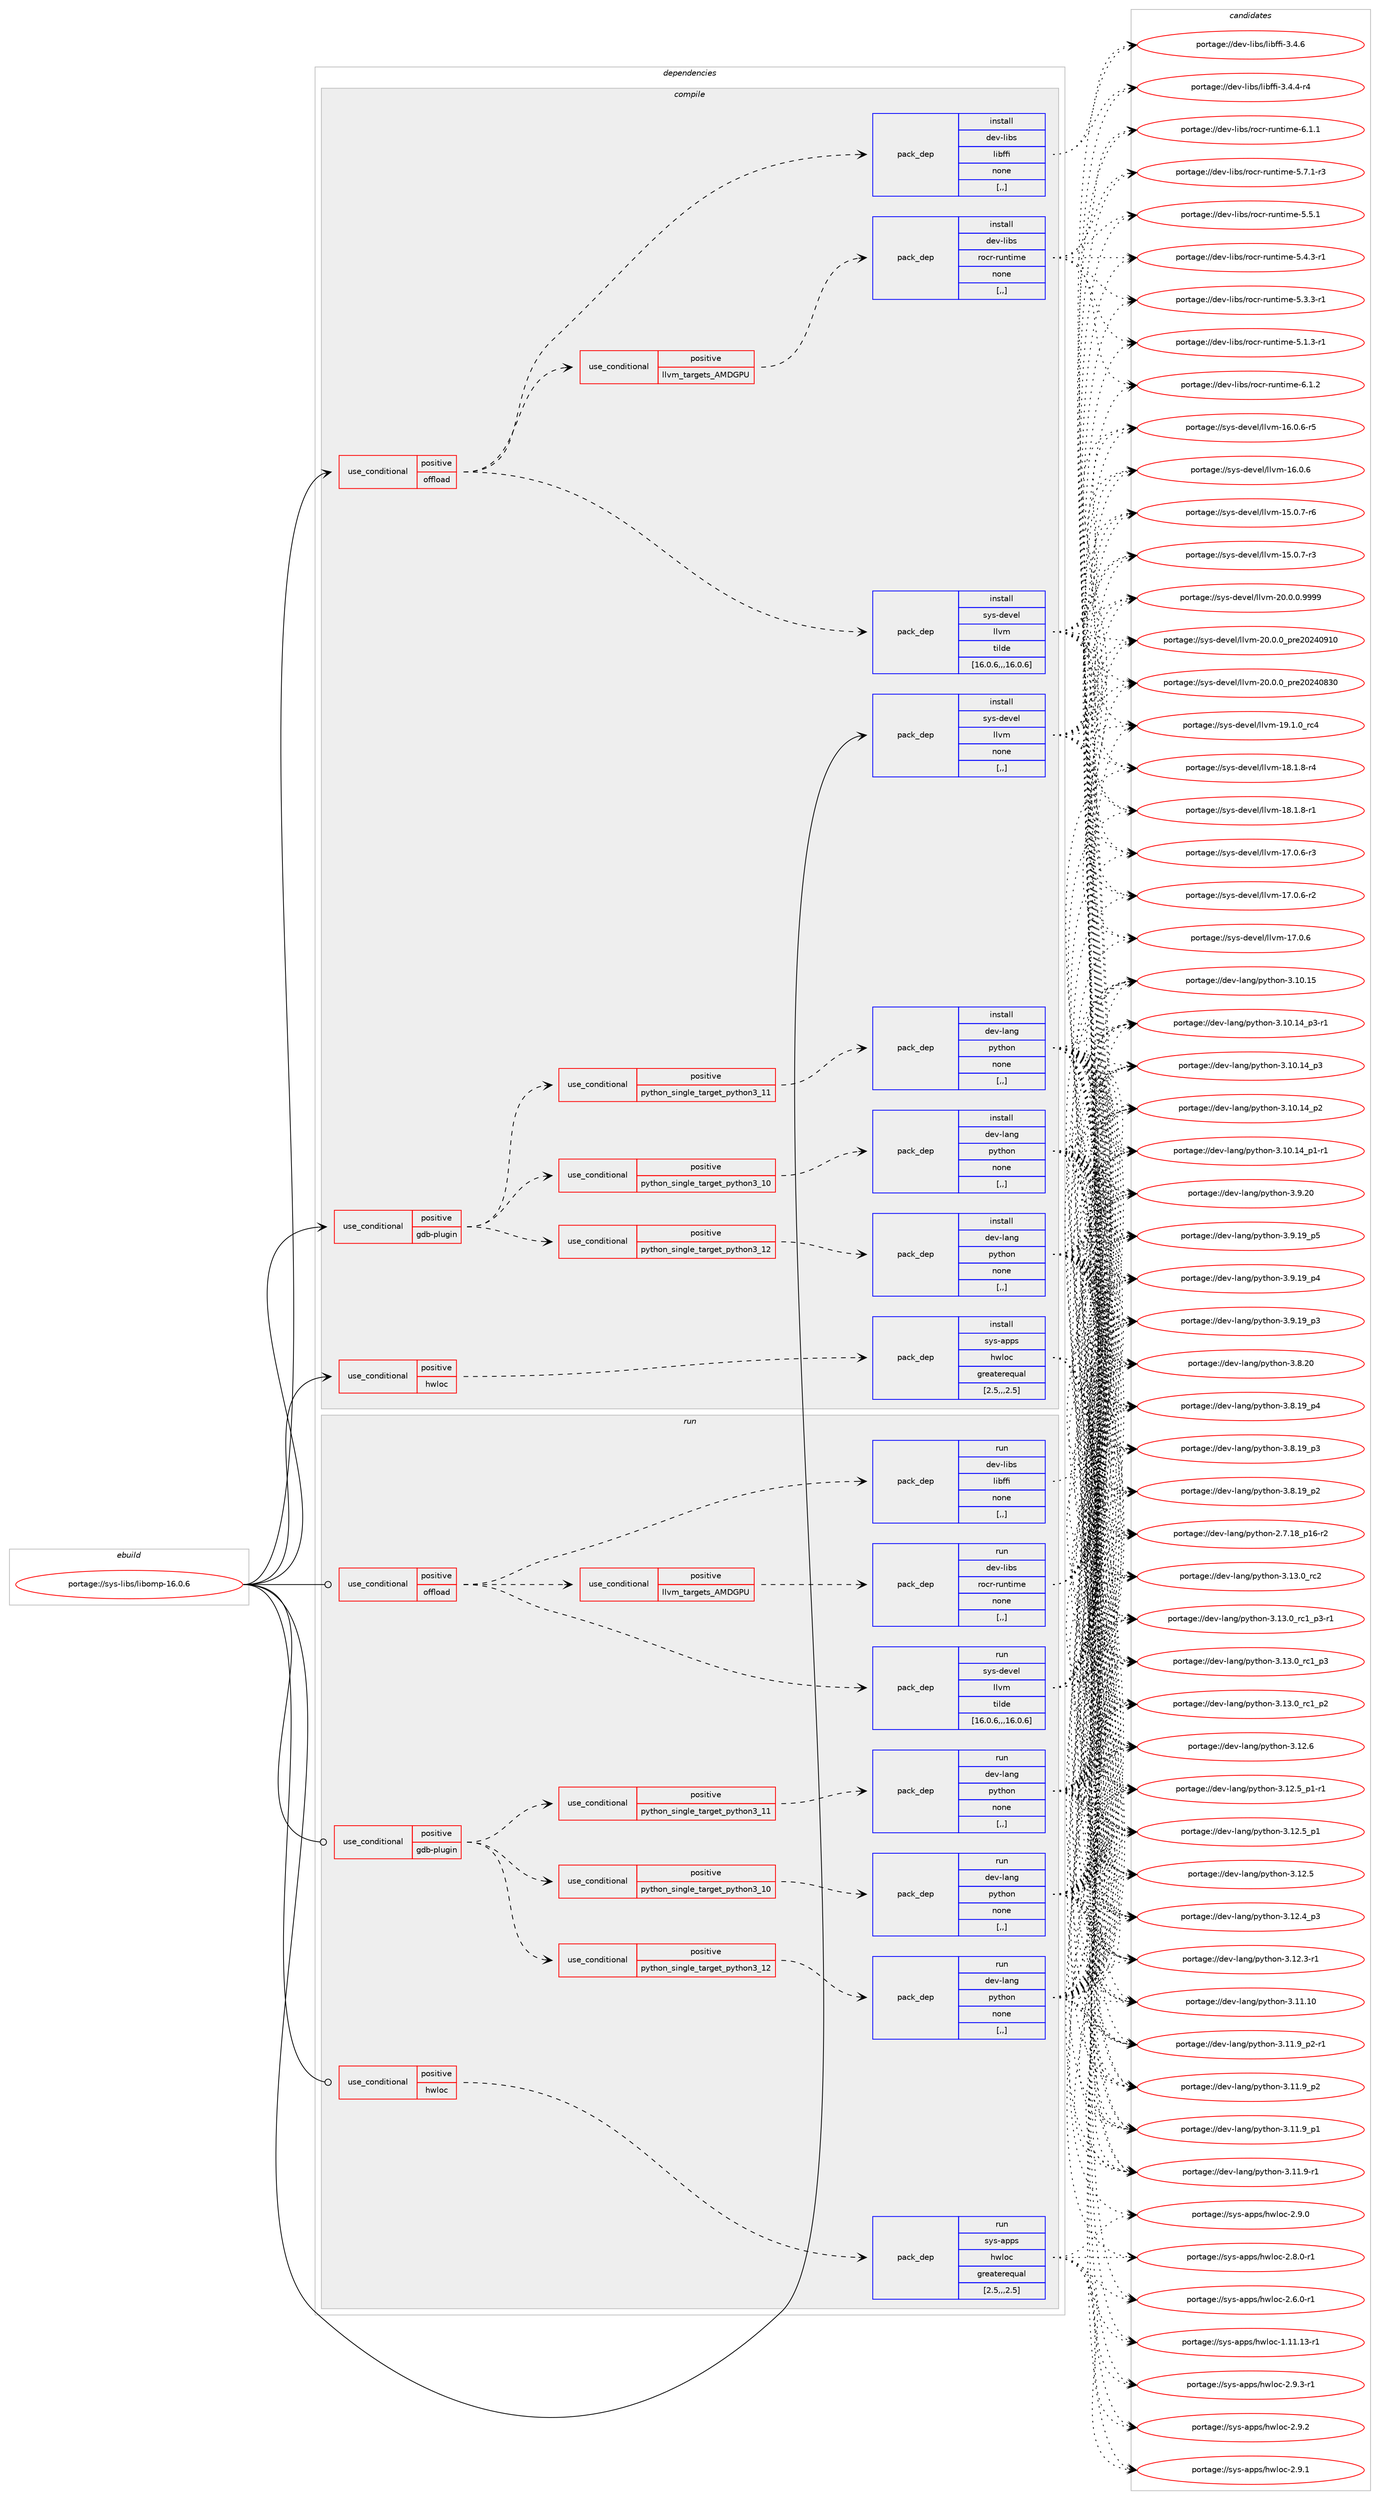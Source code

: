 digraph prolog {

# *************
# Graph options
# *************

newrank=true;
concentrate=true;
compound=true;
graph [rankdir=LR,fontname=Helvetica,fontsize=10,ranksep=1.5];#, ranksep=2.5, nodesep=0.2];
edge  [arrowhead=vee];
node  [fontname=Helvetica,fontsize=10];

# **********
# The ebuild
# **********

subgraph cluster_leftcol {
color=gray;
label=<<i>ebuild</i>>;
id [label="portage://sys-libs/libomp-16.0.6", color=red, width=4, href="../sys-libs/libomp-16.0.6.svg"];
}

# ****************
# The dependencies
# ****************

subgraph cluster_midcol {
color=gray;
label=<<i>dependencies</i>>;
subgraph cluster_compile {
fillcolor="#eeeeee";
style=filled;
label=<<i>compile</i>>;
subgraph cond252093 {
dependency952878 [label=<<TABLE BORDER="0" CELLBORDER="1" CELLSPACING="0" CELLPADDING="4"><TR><TD ROWSPAN="3" CELLPADDING="10">use_conditional</TD></TR><TR><TD>positive</TD></TR><TR><TD>gdb-plugin</TD></TR></TABLE>>, shape=none, color=red];
subgraph cond252094 {
dependency952879 [label=<<TABLE BORDER="0" CELLBORDER="1" CELLSPACING="0" CELLPADDING="4"><TR><TD ROWSPAN="3" CELLPADDING="10">use_conditional</TD></TR><TR><TD>positive</TD></TR><TR><TD>python_single_target_python3_10</TD></TR></TABLE>>, shape=none, color=red];
subgraph pack694052 {
dependency952880 [label=<<TABLE BORDER="0" CELLBORDER="1" CELLSPACING="0" CELLPADDING="4" WIDTH="220"><TR><TD ROWSPAN="6" CELLPADDING="30">pack_dep</TD></TR><TR><TD WIDTH="110">install</TD></TR><TR><TD>dev-lang</TD></TR><TR><TD>python</TD></TR><TR><TD>none</TD></TR><TR><TD>[,,]</TD></TR></TABLE>>, shape=none, color=blue];
}
dependency952879:e -> dependency952880:w [weight=20,style="dashed",arrowhead="vee"];
}
dependency952878:e -> dependency952879:w [weight=20,style="dashed",arrowhead="vee"];
subgraph cond252095 {
dependency952881 [label=<<TABLE BORDER="0" CELLBORDER="1" CELLSPACING="0" CELLPADDING="4"><TR><TD ROWSPAN="3" CELLPADDING="10">use_conditional</TD></TR><TR><TD>positive</TD></TR><TR><TD>python_single_target_python3_11</TD></TR></TABLE>>, shape=none, color=red];
subgraph pack694053 {
dependency952882 [label=<<TABLE BORDER="0" CELLBORDER="1" CELLSPACING="0" CELLPADDING="4" WIDTH="220"><TR><TD ROWSPAN="6" CELLPADDING="30">pack_dep</TD></TR><TR><TD WIDTH="110">install</TD></TR><TR><TD>dev-lang</TD></TR><TR><TD>python</TD></TR><TR><TD>none</TD></TR><TR><TD>[,,]</TD></TR></TABLE>>, shape=none, color=blue];
}
dependency952881:e -> dependency952882:w [weight=20,style="dashed",arrowhead="vee"];
}
dependency952878:e -> dependency952881:w [weight=20,style="dashed",arrowhead="vee"];
subgraph cond252096 {
dependency952883 [label=<<TABLE BORDER="0" CELLBORDER="1" CELLSPACING="0" CELLPADDING="4"><TR><TD ROWSPAN="3" CELLPADDING="10">use_conditional</TD></TR><TR><TD>positive</TD></TR><TR><TD>python_single_target_python3_12</TD></TR></TABLE>>, shape=none, color=red];
subgraph pack694054 {
dependency952884 [label=<<TABLE BORDER="0" CELLBORDER="1" CELLSPACING="0" CELLPADDING="4" WIDTH="220"><TR><TD ROWSPAN="6" CELLPADDING="30">pack_dep</TD></TR><TR><TD WIDTH="110">install</TD></TR><TR><TD>dev-lang</TD></TR><TR><TD>python</TD></TR><TR><TD>none</TD></TR><TR><TD>[,,]</TD></TR></TABLE>>, shape=none, color=blue];
}
dependency952883:e -> dependency952884:w [weight=20,style="dashed",arrowhead="vee"];
}
dependency952878:e -> dependency952883:w [weight=20,style="dashed",arrowhead="vee"];
}
id:e -> dependency952878:w [weight=20,style="solid",arrowhead="vee"];
subgraph cond252097 {
dependency952885 [label=<<TABLE BORDER="0" CELLBORDER="1" CELLSPACING="0" CELLPADDING="4"><TR><TD ROWSPAN="3" CELLPADDING="10">use_conditional</TD></TR><TR><TD>positive</TD></TR><TR><TD>hwloc</TD></TR></TABLE>>, shape=none, color=red];
subgraph pack694055 {
dependency952886 [label=<<TABLE BORDER="0" CELLBORDER="1" CELLSPACING="0" CELLPADDING="4" WIDTH="220"><TR><TD ROWSPAN="6" CELLPADDING="30">pack_dep</TD></TR><TR><TD WIDTH="110">install</TD></TR><TR><TD>sys-apps</TD></TR><TR><TD>hwloc</TD></TR><TR><TD>greaterequal</TD></TR><TR><TD>[2.5,,,2.5]</TD></TR></TABLE>>, shape=none, color=blue];
}
dependency952885:e -> dependency952886:w [weight=20,style="dashed",arrowhead="vee"];
}
id:e -> dependency952885:w [weight=20,style="solid",arrowhead="vee"];
subgraph cond252098 {
dependency952887 [label=<<TABLE BORDER="0" CELLBORDER="1" CELLSPACING="0" CELLPADDING="4"><TR><TD ROWSPAN="3" CELLPADDING="10">use_conditional</TD></TR><TR><TD>positive</TD></TR><TR><TD>offload</TD></TR></TABLE>>, shape=none, color=red];
subgraph pack694056 {
dependency952888 [label=<<TABLE BORDER="0" CELLBORDER="1" CELLSPACING="0" CELLPADDING="4" WIDTH="220"><TR><TD ROWSPAN="6" CELLPADDING="30">pack_dep</TD></TR><TR><TD WIDTH="110">install</TD></TR><TR><TD>dev-libs</TD></TR><TR><TD>libffi</TD></TR><TR><TD>none</TD></TR><TR><TD>[,,]</TD></TR></TABLE>>, shape=none, color=blue];
}
dependency952887:e -> dependency952888:w [weight=20,style="dashed",arrowhead="vee"];
subgraph pack694057 {
dependency952889 [label=<<TABLE BORDER="0" CELLBORDER="1" CELLSPACING="0" CELLPADDING="4" WIDTH="220"><TR><TD ROWSPAN="6" CELLPADDING="30">pack_dep</TD></TR><TR><TD WIDTH="110">install</TD></TR><TR><TD>sys-devel</TD></TR><TR><TD>llvm</TD></TR><TR><TD>tilde</TD></TR><TR><TD>[16.0.6,,,16.0.6]</TD></TR></TABLE>>, shape=none, color=blue];
}
dependency952887:e -> dependency952889:w [weight=20,style="dashed",arrowhead="vee"];
subgraph cond252099 {
dependency952890 [label=<<TABLE BORDER="0" CELLBORDER="1" CELLSPACING="0" CELLPADDING="4"><TR><TD ROWSPAN="3" CELLPADDING="10">use_conditional</TD></TR><TR><TD>positive</TD></TR><TR><TD>llvm_targets_AMDGPU</TD></TR></TABLE>>, shape=none, color=red];
subgraph pack694058 {
dependency952891 [label=<<TABLE BORDER="0" CELLBORDER="1" CELLSPACING="0" CELLPADDING="4" WIDTH="220"><TR><TD ROWSPAN="6" CELLPADDING="30">pack_dep</TD></TR><TR><TD WIDTH="110">install</TD></TR><TR><TD>dev-libs</TD></TR><TR><TD>rocr-runtime</TD></TR><TR><TD>none</TD></TR><TR><TD>[,,]</TD></TR></TABLE>>, shape=none, color=blue];
}
dependency952890:e -> dependency952891:w [weight=20,style="dashed",arrowhead="vee"];
}
dependency952887:e -> dependency952890:w [weight=20,style="dashed",arrowhead="vee"];
}
id:e -> dependency952887:w [weight=20,style="solid",arrowhead="vee"];
subgraph pack694059 {
dependency952892 [label=<<TABLE BORDER="0" CELLBORDER="1" CELLSPACING="0" CELLPADDING="4" WIDTH="220"><TR><TD ROWSPAN="6" CELLPADDING="30">pack_dep</TD></TR><TR><TD WIDTH="110">install</TD></TR><TR><TD>sys-devel</TD></TR><TR><TD>llvm</TD></TR><TR><TD>none</TD></TR><TR><TD>[,,]</TD></TR></TABLE>>, shape=none, color=blue];
}
id:e -> dependency952892:w [weight=20,style="solid",arrowhead="vee"];
}
subgraph cluster_compileandrun {
fillcolor="#eeeeee";
style=filled;
label=<<i>compile and run</i>>;
}
subgraph cluster_run {
fillcolor="#eeeeee";
style=filled;
label=<<i>run</i>>;
subgraph cond252100 {
dependency952893 [label=<<TABLE BORDER="0" CELLBORDER="1" CELLSPACING="0" CELLPADDING="4"><TR><TD ROWSPAN="3" CELLPADDING="10">use_conditional</TD></TR><TR><TD>positive</TD></TR><TR><TD>gdb-plugin</TD></TR></TABLE>>, shape=none, color=red];
subgraph cond252101 {
dependency952894 [label=<<TABLE BORDER="0" CELLBORDER="1" CELLSPACING="0" CELLPADDING="4"><TR><TD ROWSPAN="3" CELLPADDING="10">use_conditional</TD></TR><TR><TD>positive</TD></TR><TR><TD>python_single_target_python3_10</TD></TR></TABLE>>, shape=none, color=red];
subgraph pack694060 {
dependency952895 [label=<<TABLE BORDER="0" CELLBORDER="1" CELLSPACING="0" CELLPADDING="4" WIDTH="220"><TR><TD ROWSPAN="6" CELLPADDING="30">pack_dep</TD></TR><TR><TD WIDTH="110">run</TD></TR><TR><TD>dev-lang</TD></TR><TR><TD>python</TD></TR><TR><TD>none</TD></TR><TR><TD>[,,]</TD></TR></TABLE>>, shape=none, color=blue];
}
dependency952894:e -> dependency952895:w [weight=20,style="dashed",arrowhead="vee"];
}
dependency952893:e -> dependency952894:w [weight=20,style="dashed",arrowhead="vee"];
subgraph cond252102 {
dependency952896 [label=<<TABLE BORDER="0" CELLBORDER="1" CELLSPACING="0" CELLPADDING="4"><TR><TD ROWSPAN="3" CELLPADDING="10">use_conditional</TD></TR><TR><TD>positive</TD></TR><TR><TD>python_single_target_python3_11</TD></TR></TABLE>>, shape=none, color=red];
subgraph pack694061 {
dependency952897 [label=<<TABLE BORDER="0" CELLBORDER="1" CELLSPACING="0" CELLPADDING="4" WIDTH="220"><TR><TD ROWSPAN="6" CELLPADDING="30">pack_dep</TD></TR><TR><TD WIDTH="110">run</TD></TR><TR><TD>dev-lang</TD></TR><TR><TD>python</TD></TR><TR><TD>none</TD></TR><TR><TD>[,,]</TD></TR></TABLE>>, shape=none, color=blue];
}
dependency952896:e -> dependency952897:w [weight=20,style="dashed",arrowhead="vee"];
}
dependency952893:e -> dependency952896:w [weight=20,style="dashed",arrowhead="vee"];
subgraph cond252103 {
dependency952898 [label=<<TABLE BORDER="0" CELLBORDER="1" CELLSPACING="0" CELLPADDING="4"><TR><TD ROWSPAN="3" CELLPADDING="10">use_conditional</TD></TR><TR><TD>positive</TD></TR><TR><TD>python_single_target_python3_12</TD></TR></TABLE>>, shape=none, color=red];
subgraph pack694062 {
dependency952899 [label=<<TABLE BORDER="0" CELLBORDER="1" CELLSPACING="0" CELLPADDING="4" WIDTH="220"><TR><TD ROWSPAN="6" CELLPADDING="30">pack_dep</TD></TR><TR><TD WIDTH="110">run</TD></TR><TR><TD>dev-lang</TD></TR><TR><TD>python</TD></TR><TR><TD>none</TD></TR><TR><TD>[,,]</TD></TR></TABLE>>, shape=none, color=blue];
}
dependency952898:e -> dependency952899:w [weight=20,style="dashed",arrowhead="vee"];
}
dependency952893:e -> dependency952898:w [weight=20,style="dashed",arrowhead="vee"];
}
id:e -> dependency952893:w [weight=20,style="solid",arrowhead="odot"];
subgraph cond252104 {
dependency952900 [label=<<TABLE BORDER="0" CELLBORDER="1" CELLSPACING="0" CELLPADDING="4"><TR><TD ROWSPAN="3" CELLPADDING="10">use_conditional</TD></TR><TR><TD>positive</TD></TR><TR><TD>hwloc</TD></TR></TABLE>>, shape=none, color=red];
subgraph pack694063 {
dependency952901 [label=<<TABLE BORDER="0" CELLBORDER="1" CELLSPACING="0" CELLPADDING="4" WIDTH="220"><TR><TD ROWSPAN="6" CELLPADDING="30">pack_dep</TD></TR><TR><TD WIDTH="110">run</TD></TR><TR><TD>sys-apps</TD></TR><TR><TD>hwloc</TD></TR><TR><TD>greaterequal</TD></TR><TR><TD>[2.5,,,2.5]</TD></TR></TABLE>>, shape=none, color=blue];
}
dependency952900:e -> dependency952901:w [weight=20,style="dashed",arrowhead="vee"];
}
id:e -> dependency952900:w [weight=20,style="solid",arrowhead="odot"];
subgraph cond252105 {
dependency952902 [label=<<TABLE BORDER="0" CELLBORDER="1" CELLSPACING="0" CELLPADDING="4"><TR><TD ROWSPAN="3" CELLPADDING="10">use_conditional</TD></TR><TR><TD>positive</TD></TR><TR><TD>offload</TD></TR></TABLE>>, shape=none, color=red];
subgraph pack694064 {
dependency952903 [label=<<TABLE BORDER="0" CELLBORDER="1" CELLSPACING="0" CELLPADDING="4" WIDTH="220"><TR><TD ROWSPAN="6" CELLPADDING="30">pack_dep</TD></TR><TR><TD WIDTH="110">run</TD></TR><TR><TD>dev-libs</TD></TR><TR><TD>libffi</TD></TR><TR><TD>none</TD></TR><TR><TD>[,,]</TD></TR></TABLE>>, shape=none, color=blue];
}
dependency952902:e -> dependency952903:w [weight=20,style="dashed",arrowhead="vee"];
subgraph pack694065 {
dependency952904 [label=<<TABLE BORDER="0" CELLBORDER="1" CELLSPACING="0" CELLPADDING="4" WIDTH="220"><TR><TD ROWSPAN="6" CELLPADDING="30">pack_dep</TD></TR><TR><TD WIDTH="110">run</TD></TR><TR><TD>sys-devel</TD></TR><TR><TD>llvm</TD></TR><TR><TD>tilde</TD></TR><TR><TD>[16.0.6,,,16.0.6]</TD></TR></TABLE>>, shape=none, color=blue];
}
dependency952902:e -> dependency952904:w [weight=20,style="dashed",arrowhead="vee"];
subgraph cond252106 {
dependency952905 [label=<<TABLE BORDER="0" CELLBORDER="1" CELLSPACING="0" CELLPADDING="4"><TR><TD ROWSPAN="3" CELLPADDING="10">use_conditional</TD></TR><TR><TD>positive</TD></TR><TR><TD>llvm_targets_AMDGPU</TD></TR></TABLE>>, shape=none, color=red];
subgraph pack694066 {
dependency952906 [label=<<TABLE BORDER="0" CELLBORDER="1" CELLSPACING="0" CELLPADDING="4" WIDTH="220"><TR><TD ROWSPAN="6" CELLPADDING="30">pack_dep</TD></TR><TR><TD WIDTH="110">run</TD></TR><TR><TD>dev-libs</TD></TR><TR><TD>rocr-runtime</TD></TR><TR><TD>none</TD></TR><TR><TD>[,,]</TD></TR></TABLE>>, shape=none, color=blue];
}
dependency952905:e -> dependency952906:w [weight=20,style="dashed",arrowhead="vee"];
}
dependency952902:e -> dependency952905:w [weight=20,style="dashed",arrowhead="vee"];
}
id:e -> dependency952902:w [weight=20,style="solid",arrowhead="odot"];
}
}

# **************
# The candidates
# **************

subgraph cluster_choices {
rank=same;
color=gray;
label=<<i>candidates</i>>;

subgraph choice694052 {
color=black;
nodesep=1;
choice10010111845108971101034711212111610411111045514649514648951149950 [label="portage://dev-lang/python-3.13.0_rc2", color=red, width=4,href="../dev-lang/python-3.13.0_rc2.svg"];
choice1001011184510897110103471121211161041111104551464951464895114994995112514511449 [label="portage://dev-lang/python-3.13.0_rc1_p3-r1", color=red, width=4,href="../dev-lang/python-3.13.0_rc1_p3-r1.svg"];
choice100101118451089711010347112121116104111110455146495146489511499499511251 [label="portage://dev-lang/python-3.13.0_rc1_p3", color=red, width=4,href="../dev-lang/python-3.13.0_rc1_p3.svg"];
choice100101118451089711010347112121116104111110455146495146489511499499511250 [label="portage://dev-lang/python-3.13.0_rc1_p2", color=red, width=4,href="../dev-lang/python-3.13.0_rc1_p2.svg"];
choice10010111845108971101034711212111610411111045514649504654 [label="portage://dev-lang/python-3.12.6", color=red, width=4,href="../dev-lang/python-3.12.6.svg"];
choice1001011184510897110103471121211161041111104551464950465395112494511449 [label="portage://dev-lang/python-3.12.5_p1-r1", color=red, width=4,href="../dev-lang/python-3.12.5_p1-r1.svg"];
choice100101118451089711010347112121116104111110455146495046539511249 [label="portage://dev-lang/python-3.12.5_p1", color=red, width=4,href="../dev-lang/python-3.12.5_p1.svg"];
choice10010111845108971101034711212111610411111045514649504653 [label="portage://dev-lang/python-3.12.5", color=red, width=4,href="../dev-lang/python-3.12.5.svg"];
choice100101118451089711010347112121116104111110455146495046529511251 [label="portage://dev-lang/python-3.12.4_p3", color=red, width=4,href="../dev-lang/python-3.12.4_p3.svg"];
choice100101118451089711010347112121116104111110455146495046514511449 [label="portage://dev-lang/python-3.12.3-r1", color=red, width=4,href="../dev-lang/python-3.12.3-r1.svg"];
choice1001011184510897110103471121211161041111104551464949464948 [label="portage://dev-lang/python-3.11.10", color=red, width=4,href="../dev-lang/python-3.11.10.svg"];
choice1001011184510897110103471121211161041111104551464949465795112504511449 [label="portage://dev-lang/python-3.11.9_p2-r1", color=red, width=4,href="../dev-lang/python-3.11.9_p2-r1.svg"];
choice100101118451089711010347112121116104111110455146494946579511250 [label="portage://dev-lang/python-3.11.9_p2", color=red, width=4,href="../dev-lang/python-3.11.9_p2.svg"];
choice100101118451089711010347112121116104111110455146494946579511249 [label="portage://dev-lang/python-3.11.9_p1", color=red, width=4,href="../dev-lang/python-3.11.9_p1.svg"];
choice100101118451089711010347112121116104111110455146494946574511449 [label="portage://dev-lang/python-3.11.9-r1", color=red, width=4,href="../dev-lang/python-3.11.9-r1.svg"];
choice1001011184510897110103471121211161041111104551464948464953 [label="portage://dev-lang/python-3.10.15", color=red, width=4,href="../dev-lang/python-3.10.15.svg"];
choice100101118451089711010347112121116104111110455146494846495295112514511449 [label="portage://dev-lang/python-3.10.14_p3-r1", color=red, width=4,href="../dev-lang/python-3.10.14_p3-r1.svg"];
choice10010111845108971101034711212111610411111045514649484649529511251 [label="portage://dev-lang/python-3.10.14_p3", color=red, width=4,href="../dev-lang/python-3.10.14_p3.svg"];
choice10010111845108971101034711212111610411111045514649484649529511250 [label="portage://dev-lang/python-3.10.14_p2", color=red, width=4,href="../dev-lang/python-3.10.14_p2.svg"];
choice100101118451089711010347112121116104111110455146494846495295112494511449 [label="portage://dev-lang/python-3.10.14_p1-r1", color=red, width=4,href="../dev-lang/python-3.10.14_p1-r1.svg"];
choice10010111845108971101034711212111610411111045514657465048 [label="portage://dev-lang/python-3.9.20", color=red, width=4,href="../dev-lang/python-3.9.20.svg"];
choice100101118451089711010347112121116104111110455146574649579511253 [label="portage://dev-lang/python-3.9.19_p5", color=red, width=4,href="../dev-lang/python-3.9.19_p5.svg"];
choice100101118451089711010347112121116104111110455146574649579511252 [label="portage://dev-lang/python-3.9.19_p4", color=red, width=4,href="../dev-lang/python-3.9.19_p4.svg"];
choice100101118451089711010347112121116104111110455146574649579511251 [label="portage://dev-lang/python-3.9.19_p3", color=red, width=4,href="../dev-lang/python-3.9.19_p3.svg"];
choice10010111845108971101034711212111610411111045514656465048 [label="portage://dev-lang/python-3.8.20", color=red, width=4,href="../dev-lang/python-3.8.20.svg"];
choice100101118451089711010347112121116104111110455146564649579511252 [label="portage://dev-lang/python-3.8.19_p4", color=red, width=4,href="../dev-lang/python-3.8.19_p4.svg"];
choice100101118451089711010347112121116104111110455146564649579511251 [label="portage://dev-lang/python-3.8.19_p3", color=red, width=4,href="../dev-lang/python-3.8.19_p3.svg"];
choice100101118451089711010347112121116104111110455146564649579511250 [label="portage://dev-lang/python-3.8.19_p2", color=red, width=4,href="../dev-lang/python-3.8.19_p2.svg"];
choice100101118451089711010347112121116104111110455046554649569511249544511450 [label="portage://dev-lang/python-2.7.18_p16-r2", color=red, width=4,href="../dev-lang/python-2.7.18_p16-r2.svg"];
dependency952880:e -> choice10010111845108971101034711212111610411111045514649514648951149950:w [style=dotted,weight="100"];
dependency952880:e -> choice1001011184510897110103471121211161041111104551464951464895114994995112514511449:w [style=dotted,weight="100"];
dependency952880:e -> choice100101118451089711010347112121116104111110455146495146489511499499511251:w [style=dotted,weight="100"];
dependency952880:e -> choice100101118451089711010347112121116104111110455146495146489511499499511250:w [style=dotted,weight="100"];
dependency952880:e -> choice10010111845108971101034711212111610411111045514649504654:w [style=dotted,weight="100"];
dependency952880:e -> choice1001011184510897110103471121211161041111104551464950465395112494511449:w [style=dotted,weight="100"];
dependency952880:e -> choice100101118451089711010347112121116104111110455146495046539511249:w [style=dotted,weight="100"];
dependency952880:e -> choice10010111845108971101034711212111610411111045514649504653:w [style=dotted,weight="100"];
dependency952880:e -> choice100101118451089711010347112121116104111110455146495046529511251:w [style=dotted,weight="100"];
dependency952880:e -> choice100101118451089711010347112121116104111110455146495046514511449:w [style=dotted,weight="100"];
dependency952880:e -> choice1001011184510897110103471121211161041111104551464949464948:w [style=dotted,weight="100"];
dependency952880:e -> choice1001011184510897110103471121211161041111104551464949465795112504511449:w [style=dotted,weight="100"];
dependency952880:e -> choice100101118451089711010347112121116104111110455146494946579511250:w [style=dotted,weight="100"];
dependency952880:e -> choice100101118451089711010347112121116104111110455146494946579511249:w [style=dotted,weight="100"];
dependency952880:e -> choice100101118451089711010347112121116104111110455146494946574511449:w [style=dotted,weight="100"];
dependency952880:e -> choice1001011184510897110103471121211161041111104551464948464953:w [style=dotted,weight="100"];
dependency952880:e -> choice100101118451089711010347112121116104111110455146494846495295112514511449:w [style=dotted,weight="100"];
dependency952880:e -> choice10010111845108971101034711212111610411111045514649484649529511251:w [style=dotted,weight="100"];
dependency952880:e -> choice10010111845108971101034711212111610411111045514649484649529511250:w [style=dotted,weight="100"];
dependency952880:e -> choice100101118451089711010347112121116104111110455146494846495295112494511449:w [style=dotted,weight="100"];
dependency952880:e -> choice10010111845108971101034711212111610411111045514657465048:w [style=dotted,weight="100"];
dependency952880:e -> choice100101118451089711010347112121116104111110455146574649579511253:w [style=dotted,weight="100"];
dependency952880:e -> choice100101118451089711010347112121116104111110455146574649579511252:w [style=dotted,weight="100"];
dependency952880:e -> choice100101118451089711010347112121116104111110455146574649579511251:w [style=dotted,weight="100"];
dependency952880:e -> choice10010111845108971101034711212111610411111045514656465048:w [style=dotted,weight="100"];
dependency952880:e -> choice100101118451089711010347112121116104111110455146564649579511252:w [style=dotted,weight="100"];
dependency952880:e -> choice100101118451089711010347112121116104111110455146564649579511251:w [style=dotted,weight="100"];
dependency952880:e -> choice100101118451089711010347112121116104111110455146564649579511250:w [style=dotted,weight="100"];
dependency952880:e -> choice100101118451089711010347112121116104111110455046554649569511249544511450:w [style=dotted,weight="100"];
}
subgraph choice694053 {
color=black;
nodesep=1;
choice10010111845108971101034711212111610411111045514649514648951149950 [label="portage://dev-lang/python-3.13.0_rc2", color=red, width=4,href="../dev-lang/python-3.13.0_rc2.svg"];
choice1001011184510897110103471121211161041111104551464951464895114994995112514511449 [label="portage://dev-lang/python-3.13.0_rc1_p3-r1", color=red, width=4,href="../dev-lang/python-3.13.0_rc1_p3-r1.svg"];
choice100101118451089711010347112121116104111110455146495146489511499499511251 [label="portage://dev-lang/python-3.13.0_rc1_p3", color=red, width=4,href="../dev-lang/python-3.13.0_rc1_p3.svg"];
choice100101118451089711010347112121116104111110455146495146489511499499511250 [label="portage://dev-lang/python-3.13.0_rc1_p2", color=red, width=4,href="../dev-lang/python-3.13.0_rc1_p2.svg"];
choice10010111845108971101034711212111610411111045514649504654 [label="portage://dev-lang/python-3.12.6", color=red, width=4,href="../dev-lang/python-3.12.6.svg"];
choice1001011184510897110103471121211161041111104551464950465395112494511449 [label="portage://dev-lang/python-3.12.5_p1-r1", color=red, width=4,href="../dev-lang/python-3.12.5_p1-r1.svg"];
choice100101118451089711010347112121116104111110455146495046539511249 [label="portage://dev-lang/python-3.12.5_p1", color=red, width=4,href="../dev-lang/python-3.12.5_p1.svg"];
choice10010111845108971101034711212111610411111045514649504653 [label="portage://dev-lang/python-3.12.5", color=red, width=4,href="../dev-lang/python-3.12.5.svg"];
choice100101118451089711010347112121116104111110455146495046529511251 [label="portage://dev-lang/python-3.12.4_p3", color=red, width=4,href="../dev-lang/python-3.12.4_p3.svg"];
choice100101118451089711010347112121116104111110455146495046514511449 [label="portage://dev-lang/python-3.12.3-r1", color=red, width=4,href="../dev-lang/python-3.12.3-r1.svg"];
choice1001011184510897110103471121211161041111104551464949464948 [label="portage://dev-lang/python-3.11.10", color=red, width=4,href="../dev-lang/python-3.11.10.svg"];
choice1001011184510897110103471121211161041111104551464949465795112504511449 [label="portage://dev-lang/python-3.11.9_p2-r1", color=red, width=4,href="../dev-lang/python-3.11.9_p2-r1.svg"];
choice100101118451089711010347112121116104111110455146494946579511250 [label="portage://dev-lang/python-3.11.9_p2", color=red, width=4,href="../dev-lang/python-3.11.9_p2.svg"];
choice100101118451089711010347112121116104111110455146494946579511249 [label="portage://dev-lang/python-3.11.9_p1", color=red, width=4,href="../dev-lang/python-3.11.9_p1.svg"];
choice100101118451089711010347112121116104111110455146494946574511449 [label="portage://dev-lang/python-3.11.9-r1", color=red, width=4,href="../dev-lang/python-3.11.9-r1.svg"];
choice1001011184510897110103471121211161041111104551464948464953 [label="portage://dev-lang/python-3.10.15", color=red, width=4,href="../dev-lang/python-3.10.15.svg"];
choice100101118451089711010347112121116104111110455146494846495295112514511449 [label="portage://dev-lang/python-3.10.14_p3-r1", color=red, width=4,href="../dev-lang/python-3.10.14_p3-r1.svg"];
choice10010111845108971101034711212111610411111045514649484649529511251 [label="portage://dev-lang/python-3.10.14_p3", color=red, width=4,href="../dev-lang/python-3.10.14_p3.svg"];
choice10010111845108971101034711212111610411111045514649484649529511250 [label="portage://dev-lang/python-3.10.14_p2", color=red, width=4,href="../dev-lang/python-3.10.14_p2.svg"];
choice100101118451089711010347112121116104111110455146494846495295112494511449 [label="portage://dev-lang/python-3.10.14_p1-r1", color=red, width=4,href="../dev-lang/python-3.10.14_p1-r1.svg"];
choice10010111845108971101034711212111610411111045514657465048 [label="portage://dev-lang/python-3.9.20", color=red, width=4,href="../dev-lang/python-3.9.20.svg"];
choice100101118451089711010347112121116104111110455146574649579511253 [label="portage://dev-lang/python-3.9.19_p5", color=red, width=4,href="../dev-lang/python-3.9.19_p5.svg"];
choice100101118451089711010347112121116104111110455146574649579511252 [label="portage://dev-lang/python-3.9.19_p4", color=red, width=4,href="../dev-lang/python-3.9.19_p4.svg"];
choice100101118451089711010347112121116104111110455146574649579511251 [label="portage://dev-lang/python-3.9.19_p3", color=red, width=4,href="../dev-lang/python-3.9.19_p3.svg"];
choice10010111845108971101034711212111610411111045514656465048 [label="portage://dev-lang/python-3.8.20", color=red, width=4,href="../dev-lang/python-3.8.20.svg"];
choice100101118451089711010347112121116104111110455146564649579511252 [label="portage://dev-lang/python-3.8.19_p4", color=red, width=4,href="../dev-lang/python-3.8.19_p4.svg"];
choice100101118451089711010347112121116104111110455146564649579511251 [label="portage://dev-lang/python-3.8.19_p3", color=red, width=4,href="../dev-lang/python-3.8.19_p3.svg"];
choice100101118451089711010347112121116104111110455146564649579511250 [label="portage://dev-lang/python-3.8.19_p2", color=red, width=4,href="../dev-lang/python-3.8.19_p2.svg"];
choice100101118451089711010347112121116104111110455046554649569511249544511450 [label="portage://dev-lang/python-2.7.18_p16-r2", color=red, width=4,href="../dev-lang/python-2.7.18_p16-r2.svg"];
dependency952882:e -> choice10010111845108971101034711212111610411111045514649514648951149950:w [style=dotted,weight="100"];
dependency952882:e -> choice1001011184510897110103471121211161041111104551464951464895114994995112514511449:w [style=dotted,weight="100"];
dependency952882:e -> choice100101118451089711010347112121116104111110455146495146489511499499511251:w [style=dotted,weight="100"];
dependency952882:e -> choice100101118451089711010347112121116104111110455146495146489511499499511250:w [style=dotted,weight="100"];
dependency952882:e -> choice10010111845108971101034711212111610411111045514649504654:w [style=dotted,weight="100"];
dependency952882:e -> choice1001011184510897110103471121211161041111104551464950465395112494511449:w [style=dotted,weight="100"];
dependency952882:e -> choice100101118451089711010347112121116104111110455146495046539511249:w [style=dotted,weight="100"];
dependency952882:e -> choice10010111845108971101034711212111610411111045514649504653:w [style=dotted,weight="100"];
dependency952882:e -> choice100101118451089711010347112121116104111110455146495046529511251:w [style=dotted,weight="100"];
dependency952882:e -> choice100101118451089711010347112121116104111110455146495046514511449:w [style=dotted,weight="100"];
dependency952882:e -> choice1001011184510897110103471121211161041111104551464949464948:w [style=dotted,weight="100"];
dependency952882:e -> choice1001011184510897110103471121211161041111104551464949465795112504511449:w [style=dotted,weight="100"];
dependency952882:e -> choice100101118451089711010347112121116104111110455146494946579511250:w [style=dotted,weight="100"];
dependency952882:e -> choice100101118451089711010347112121116104111110455146494946579511249:w [style=dotted,weight="100"];
dependency952882:e -> choice100101118451089711010347112121116104111110455146494946574511449:w [style=dotted,weight="100"];
dependency952882:e -> choice1001011184510897110103471121211161041111104551464948464953:w [style=dotted,weight="100"];
dependency952882:e -> choice100101118451089711010347112121116104111110455146494846495295112514511449:w [style=dotted,weight="100"];
dependency952882:e -> choice10010111845108971101034711212111610411111045514649484649529511251:w [style=dotted,weight="100"];
dependency952882:e -> choice10010111845108971101034711212111610411111045514649484649529511250:w [style=dotted,weight="100"];
dependency952882:e -> choice100101118451089711010347112121116104111110455146494846495295112494511449:w [style=dotted,weight="100"];
dependency952882:e -> choice10010111845108971101034711212111610411111045514657465048:w [style=dotted,weight="100"];
dependency952882:e -> choice100101118451089711010347112121116104111110455146574649579511253:w [style=dotted,weight="100"];
dependency952882:e -> choice100101118451089711010347112121116104111110455146574649579511252:w [style=dotted,weight="100"];
dependency952882:e -> choice100101118451089711010347112121116104111110455146574649579511251:w [style=dotted,weight="100"];
dependency952882:e -> choice10010111845108971101034711212111610411111045514656465048:w [style=dotted,weight="100"];
dependency952882:e -> choice100101118451089711010347112121116104111110455146564649579511252:w [style=dotted,weight="100"];
dependency952882:e -> choice100101118451089711010347112121116104111110455146564649579511251:w [style=dotted,weight="100"];
dependency952882:e -> choice100101118451089711010347112121116104111110455146564649579511250:w [style=dotted,weight="100"];
dependency952882:e -> choice100101118451089711010347112121116104111110455046554649569511249544511450:w [style=dotted,weight="100"];
}
subgraph choice694054 {
color=black;
nodesep=1;
choice10010111845108971101034711212111610411111045514649514648951149950 [label="portage://dev-lang/python-3.13.0_rc2", color=red, width=4,href="../dev-lang/python-3.13.0_rc2.svg"];
choice1001011184510897110103471121211161041111104551464951464895114994995112514511449 [label="portage://dev-lang/python-3.13.0_rc1_p3-r1", color=red, width=4,href="../dev-lang/python-3.13.0_rc1_p3-r1.svg"];
choice100101118451089711010347112121116104111110455146495146489511499499511251 [label="portage://dev-lang/python-3.13.0_rc1_p3", color=red, width=4,href="../dev-lang/python-3.13.0_rc1_p3.svg"];
choice100101118451089711010347112121116104111110455146495146489511499499511250 [label="portage://dev-lang/python-3.13.0_rc1_p2", color=red, width=4,href="../dev-lang/python-3.13.0_rc1_p2.svg"];
choice10010111845108971101034711212111610411111045514649504654 [label="portage://dev-lang/python-3.12.6", color=red, width=4,href="../dev-lang/python-3.12.6.svg"];
choice1001011184510897110103471121211161041111104551464950465395112494511449 [label="portage://dev-lang/python-3.12.5_p1-r1", color=red, width=4,href="../dev-lang/python-3.12.5_p1-r1.svg"];
choice100101118451089711010347112121116104111110455146495046539511249 [label="portage://dev-lang/python-3.12.5_p1", color=red, width=4,href="../dev-lang/python-3.12.5_p1.svg"];
choice10010111845108971101034711212111610411111045514649504653 [label="portage://dev-lang/python-3.12.5", color=red, width=4,href="../dev-lang/python-3.12.5.svg"];
choice100101118451089711010347112121116104111110455146495046529511251 [label="portage://dev-lang/python-3.12.4_p3", color=red, width=4,href="../dev-lang/python-3.12.4_p3.svg"];
choice100101118451089711010347112121116104111110455146495046514511449 [label="portage://dev-lang/python-3.12.3-r1", color=red, width=4,href="../dev-lang/python-3.12.3-r1.svg"];
choice1001011184510897110103471121211161041111104551464949464948 [label="portage://dev-lang/python-3.11.10", color=red, width=4,href="../dev-lang/python-3.11.10.svg"];
choice1001011184510897110103471121211161041111104551464949465795112504511449 [label="portage://dev-lang/python-3.11.9_p2-r1", color=red, width=4,href="../dev-lang/python-3.11.9_p2-r1.svg"];
choice100101118451089711010347112121116104111110455146494946579511250 [label="portage://dev-lang/python-3.11.9_p2", color=red, width=4,href="../dev-lang/python-3.11.9_p2.svg"];
choice100101118451089711010347112121116104111110455146494946579511249 [label="portage://dev-lang/python-3.11.9_p1", color=red, width=4,href="../dev-lang/python-3.11.9_p1.svg"];
choice100101118451089711010347112121116104111110455146494946574511449 [label="portage://dev-lang/python-3.11.9-r1", color=red, width=4,href="../dev-lang/python-3.11.9-r1.svg"];
choice1001011184510897110103471121211161041111104551464948464953 [label="portage://dev-lang/python-3.10.15", color=red, width=4,href="../dev-lang/python-3.10.15.svg"];
choice100101118451089711010347112121116104111110455146494846495295112514511449 [label="portage://dev-lang/python-3.10.14_p3-r1", color=red, width=4,href="../dev-lang/python-3.10.14_p3-r1.svg"];
choice10010111845108971101034711212111610411111045514649484649529511251 [label="portage://dev-lang/python-3.10.14_p3", color=red, width=4,href="../dev-lang/python-3.10.14_p3.svg"];
choice10010111845108971101034711212111610411111045514649484649529511250 [label="portage://dev-lang/python-3.10.14_p2", color=red, width=4,href="../dev-lang/python-3.10.14_p2.svg"];
choice100101118451089711010347112121116104111110455146494846495295112494511449 [label="portage://dev-lang/python-3.10.14_p1-r1", color=red, width=4,href="../dev-lang/python-3.10.14_p1-r1.svg"];
choice10010111845108971101034711212111610411111045514657465048 [label="portage://dev-lang/python-3.9.20", color=red, width=4,href="../dev-lang/python-3.9.20.svg"];
choice100101118451089711010347112121116104111110455146574649579511253 [label="portage://dev-lang/python-3.9.19_p5", color=red, width=4,href="../dev-lang/python-3.9.19_p5.svg"];
choice100101118451089711010347112121116104111110455146574649579511252 [label="portage://dev-lang/python-3.9.19_p4", color=red, width=4,href="../dev-lang/python-3.9.19_p4.svg"];
choice100101118451089711010347112121116104111110455146574649579511251 [label="portage://dev-lang/python-3.9.19_p3", color=red, width=4,href="../dev-lang/python-3.9.19_p3.svg"];
choice10010111845108971101034711212111610411111045514656465048 [label="portage://dev-lang/python-3.8.20", color=red, width=4,href="../dev-lang/python-3.8.20.svg"];
choice100101118451089711010347112121116104111110455146564649579511252 [label="portage://dev-lang/python-3.8.19_p4", color=red, width=4,href="../dev-lang/python-3.8.19_p4.svg"];
choice100101118451089711010347112121116104111110455146564649579511251 [label="portage://dev-lang/python-3.8.19_p3", color=red, width=4,href="../dev-lang/python-3.8.19_p3.svg"];
choice100101118451089711010347112121116104111110455146564649579511250 [label="portage://dev-lang/python-3.8.19_p2", color=red, width=4,href="../dev-lang/python-3.8.19_p2.svg"];
choice100101118451089711010347112121116104111110455046554649569511249544511450 [label="portage://dev-lang/python-2.7.18_p16-r2", color=red, width=4,href="../dev-lang/python-2.7.18_p16-r2.svg"];
dependency952884:e -> choice10010111845108971101034711212111610411111045514649514648951149950:w [style=dotted,weight="100"];
dependency952884:e -> choice1001011184510897110103471121211161041111104551464951464895114994995112514511449:w [style=dotted,weight="100"];
dependency952884:e -> choice100101118451089711010347112121116104111110455146495146489511499499511251:w [style=dotted,weight="100"];
dependency952884:e -> choice100101118451089711010347112121116104111110455146495146489511499499511250:w [style=dotted,weight="100"];
dependency952884:e -> choice10010111845108971101034711212111610411111045514649504654:w [style=dotted,weight="100"];
dependency952884:e -> choice1001011184510897110103471121211161041111104551464950465395112494511449:w [style=dotted,weight="100"];
dependency952884:e -> choice100101118451089711010347112121116104111110455146495046539511249:w [style=dotted,weight="100"];
dependency952884:e -> choice10010111845108971101034711212111610411111045514649504653:w [style=dotted,weight="100"];
dependency952884:e -> choice100101118451089711010347112121116104111110455146495046529511251:w [style=dotted,weight="100"];
dependency952884:e -> choice100101118451089711010347112121116104111110455146495046514511449:w [style=dotted,weight="100"];
dependency952884:e -> choice1001011184510897110103471121211161041111104551464949464948:w [style=dotted,weight="100"];
dependency952884:e -> choice1001011184510897110103471121211161041111104551464949465795112504511449:w [style=dotted,weight="100"];
dependency952884:e -> choice100101118451089711010347112121116104111110455146494946579511250:w [style=dotted,weight="100"];
dependency952884:e -> choice100101118451089711010347112121116104111110455146494946579511249:w [style=dotted,weight="100"];
dependency952884:e -> choice100101118451089711010347112121116104111110455146494946574511449:w [style=dotted,weight="100"];
dependency952884:e -> choice1001011184510897110103471121211161041111104551464948464953:w [style=dotted,weight="100"];
dependency952884:e -> choice100101118451089711010347112121116104111110455146494846495295112514511449:w [style=dotted,weight="100"];
dependency952884:e -> choice10010111845108971101034711212111610411111045514649484649529511251:w [style=dotted,weight="100"];
dependency952884:e -> choice10010111845108971101034711212111610411111045514649484649529511250:w [style=dotted,weight="100"];
dependency952884:e -> choice100101118451089711010347112121116104111110455146494846495295112494511449:w [style=dotted,weight="100"];
dependency952884:e -> choice10010111845108971101034711212111610411111045514657465048:w [style=dotted,weight="100"];
dependency952884:e -> choice100101118451089711010347112121116104111110455146574649579511253:w [style=dotted,weight="100"];
dependency952884:e -> choice100101118451089711010347112121116104111110455146574649579511252:w [style=dotted,weight="100"];
dependency952884:e -> choice100101118451089711010347112121116104111110455146574649579511251:w [style=dotted,weight="100"];
dependency952884:e -> choice10010111845108971101034711212111610411111045514656465048:w [style=dotted,weight="100"];
dependency952884:e -> choice100101118451089711010347112121116104111110455146564649579511252:w [style=dotted,weight="100"];
dependency952884:e -> choice100101118451089711010347112121116104111110455146564649579511251:w [style=dotted,weight="100"];
dependency952884:e -> choice100101118451089711010347112121116104111110455146564649579511250:w [style=dotted,weight="100"];
dependency952884:e -> choice100101118451089711010347112121116104111110455046554649569511249544511450:w [style=dotted,weight="100"];
}
subgraph choice694055 {
color=black;
nodesep=1;
choice115121115459711211211547104119108111994550465746514511449 [label="portage://sys-apps/hwloc-2.9.3-r1", color=red, width=4,href="../sys-apps/hwloc-2.9.3-r1.svg"];
choice11512111545971121121154710411910811199455046574650 [label="portage://sys-apps/hwloc-2.9.2", color=red, width=4,href="../sys-apps/hwloc-2.9.2.svg"];
choice11512111545971121121154710411910811199455046574649 [label="portage://sys-apps/hwloc-2.9.1", color=red, width=4,href="../sys-apps/hwloc-2.9.1.svg"];
choice11512111545971121121154710411910811199455046574648 [label="portage://sys-apps/hwloc-2.9.0", color=red, width=4,href="../sys-apps/hwloc-2.9.0.svg"];
choice115121115459711211211547104119108111994550465646484511449 [label="portage://sys-apps/hwloc-2.8.0-r1", color=red, width=4,href="../sys-apps/hwloc-2.8.0-r1.svg"];
choice115121115459711211211547104119108111994550465446484511449 [label="portage://sys-apps/hwloc-2.6.0-r1", color=red, width=4,href="../sys-apps/hwloc-2.6.0-r1.svg"];
choice1151211154597112112115471041191081119945494649494649514511449 [label="portage://sys-apps/hwloc-1.11.13-r1", color=red, width=4,href="../sys-apps/hwloc-1.11.13-r1.svg"];
dependency952886:e -> choice115121115459711211211547104119108111994550465746514511449:w [style=dotted,weight="100"];
dependency952886:e -> choice11512111545971121121154710411910811199455046574650:w [style=dotted,weight="100"];
dependency952886:e -> choice11512111545971121121154710411910811199455046574649:w [style=dotted,weight="100"];
dependency952886:e -> choice11512111545971121121154710411910811199455046574648:w [style=dotted,weight="100"];
dependency952886:e -> choice115121115459711211211547104119108111994550465646484511449:w [style=dotted,weight="100"];
dependency952886:e -> choice115121115459711211211547104119108111994550465446484511449:w [style=dotted,weight="100"];
dependency952886:e -> choice1151211154597112112115471041191081119945494649494649514511449:w [style=dotted,weight="100"];
}
subgraph choice694056 {
color=black;
nodesep=1;
choice10010111845108105981154710810598102102105455146524654 [label="portage://dev-libs/libffi-3.4.6", color=red, width=4,href="../dev-libs/libffi-3.4.6.svg"];
choice100101118451081059811547108105981021021054551465246524511452 [label="portage://dev-libs/libffi-3.4.4-r4", color=red, width=4,href="../dev-libs/libffi-3.4.4-r4.svg"];
dependency952888:e -> choice10010111845108105981154710810598102102105455146524654:w [style=dotted,weight="100"];
dependency952888:e -> choice100101118451081059811547108105981021021054551465246524511452:w [style=dotted,weight="100"];
}
subgraph choice694057 {
color=black;
nodesep=1;
choice1151211154510010111810110847108108118109455048464846484657575757 [label="portage://sys-devel/llvm-20.0.0.9999", color=red, width=4,href="../sys-devel/llvm-20.0.0.9999.svg"];
choice115121115451001011181011084710810811810945504846484648951121141015048505248574948 [label="portage://sys-devel/llvm-20.0.0_pre20240910", color=red, width=4,href="../sys-devel/llvm-20.0.0_pre20240910.svg"];
choice115121115451001011181011084710810811810945504846484648951121141015048505248565148 [label="portage://sys-devel/llvm-20.0.0_pre20240830", color=red, width=4,href="../sys-devel/llvm-20.0.0_pre20240830.svg"];
choice115121115451001011181011084710810811810945495746494648951149952 [label="portage://sys-devel/llvm-19.1.0_rc4", color=red, width=4,href="../sys-devel/llvm-19.1.0_rc4.svg"];
choice1151211154510010111810110847108108118109454956464946564511452 [label="portage://sys-devel/llvm-18.1.8-r4", color=red, width=4,href="../sys-devel/llvm-18.1.8-r4.svg"];
choice1151211154510010111810110847108108118109454956464946564511449 [label="portage://sys-devel/llvm-18.1.8-r1", color=red, width=4,href="../sys-devel/llvm-18.1.8-r1.svg"];
choice1151211154510010111810110847108108118109454955464846544511451 [label="portage://sys-devel/llvm-17.0.6-r3", color=red, width=4,href="../sys-devel/llvm-17.0.6-r3.svg"];
choice1151211154510010111810110847108108118109454955464846544511450 [label="portage://sys-devel/llvm-17.0.6-r2", color=red, width=4,href="../sys-devel/llvm-17.0.6-r2.svg"];
choice115121115451001011181011084710810811810945495546484654 [label="portage://sys-devel/llvm-17.0.6", color=red, width=4,href="../sys-devel/llvm-17.0.6.svg"];
choice1151211154510010111810110847108108118109454954464846544511453 [label="portage://sys-devel/llvm-16.0.6-r5", color=red, width=4,href="../sys-devel/llvm-16.0.6-r5.svg"];
choice115121115451001011181011084710810811810945495446484654 [label="portage://sys-devel/llvm-16.0.6", color=red, width=4,href="../sys-devel/llvm-16.0.6.svg"];
choice1151211154510010111810110847108108118109454953464846554511454 [label="portage://sys-devel/llvm-15.0.7-r6", color=red, width=4,href="../sys-devel/llvm-15.0.7-r6.svg"];
choice1151211154510010111810110847108108118109454953464846554511451 [label="portage://sys-devel/llvm-15.0.7-r3", color=red, width=4,href="../sys-devel/llvm-15.0.7-r3.svg"];
dependency952889:e -> choice1151211154510010111810110847108108118109455048464846484657575757:w [style=dotted,weight="100"];
dependency952889:e -> choice115121115451001011181011084710810811810945504846484648951121141015048505248574948:w [style=dotted,weight="100"];
dependency952889:e -> choice115121115451001011181011084710810811810945504846484648951121141015048505248565148:w [style=dotted,weight="100"];
dependency952889:e -> choice115121115451001011181011084710810811810945495746494648951149952:w [style=dotted,weight="100"];
dependency952889:e -> choice1151211154510010111810110847108108118109454956464946564511452:w [style=dotted,weight="100"];
dependency952889:e -> choice1151211154510010111810110847108108118109454956464946564511449:w [style=dotted,weight="100"];
dependency952889:e -> choice1151211154510010111810110847108108118109454955464846544511451:w [style=dotted,weight="100"];
dependency952889:e -> choice1151211154510010111810110847108108118109454955464846544511450:w [style=dotted,weight="100"];
dependency952889:e -> choice115121115451001011181011084710810811810945495546484654:w [style=dotted,weight="100"];
dependency952889:e -> choice1151211154510010111810110847108108118109454954464846544511453:w [style=dotted,weight="100"];
dependency952889:e -> choice115121115451001011181011084710810811810945495446484654:w [style=dotted,weight="100"];
dependency952889:e -> choice1151211154510010111810110847108108118109454953464846554511454:w [style=dotted,weight="100"];
dependency952889:e -> choice1151211154510010111810110847108108118109454953464846554511451:w [style=dotted,weight="100"];
}
subgraph choice694058 {
color=black;
nodesep=1;
choice1001011184510810598115471141119911445114117110116105109101455446494650 [label="portage://dev-libs/rocr-runtime-6.1.2", color=red, width=4,href="../dev-libs/rocr-runtime-6.1.2.svg"];
choice1001011184510810598115471141119911445114117110116105109101455446494649 [label="portage://dev-libs/rocr-runtime-6.1.1", color=red, width=4,href="../dev-libs/rocr-runtime-6.1.1.svg"];
choice10010111845108105981154711411199114451141171101161051091014553465546494511451 [label="portage://dev-libs/rocr-runtime-5.7.1-r3", color=red, width=4,href="../dev-libs/rocr-runtime-5.7.1-r3.svg"];
choice1001011184510810598115471141119911445114117110116105109101455346534649 [label="portage://dev-libs/rocr-runtime-5.5.1", color=red, width=4,href="../dev-libs/rocr-runtime-5.5.1.svg"];
choice10010111845108105981154711411199114451141171101161051091014553465246514511449 [label="portage://dev-libs/rocr-runtime-5.4.3-r1", color=red, width=4,href="../dev-libs/rocr-runtime-5.4.3-r1.svg"];
choice10010111845108105981154711411199114451141171101161051091014553465146514511449 [label="portage://dev-libs/rocr-runtime-5.3.3-r1", color=red, width=4,href="../dev-libs/rocr-runtime-5.3.3-r1.svg"];
choice10010111845108105981154711411199114451141171101161051091014553464946514511449 [label="portage://dev-libs/rocr-runtime-5.1.3-r1", color=red, width=4,href="../dev-libs/rocr-runtime-5.1.3-r1.svg"];
dependency952891:e -> choice1001011184510810598115471141119911445114117110116105109101455446494650:w [style=dotted,weight="100"];
dependency952891:e -> choice1001011184510810598115471141119911445114117110116105109101455446494649:w [style=dotted,weight="100"];
dependency952891:e -> choice10010111845108105981154711411199114451141171101161051091014553465546494511451:w [style=dotted,weight="100"];
dependency952891:e -> choice1001011184510810598115471141119911445114117110116105109101455346534649:w [style=dotted,weight="100"];
dependency952891:e -> choice10010111845108105981154711411199114451141171101161051091014553465246514511449:w [style=dotted,weight="100"];
dependency952891:e -> choice10010111845108105981154711411199114451141171101161051091014553465146514511449:w [style=dotted,weight="100"];
dependency952891:e -> choice10010111845108105981154711411199114451141171101161051091014553464946514511449:w [style=dotted,weight="100"];
}
subgraph choice694059 {
color=black;
nodesep=1;
choice1151211154510010111810110847108108118109455048464846484657575757 [label="portage://sys-devel/llvm-20.0.0.9999", color=red, width=4,href="../sys-devel/llvm-20.0.0.9999.svg"];
choice115121115451001011181011084710810811810945504846484648951121141015048505248574948 [label="portage://sys-devel/llvm-20.0.0_pre20240910", color=red, width=4,href="../sys-devel/llvm-20.0.0_pre20240910.svg"];
choice115121115451001011181011084710810811810945504846484648951121141015048505248565148 [label="portage://sys-devel/llvm-20.0.0_pre20240830", color=red, width=4,href="../sys-devel/llvm-20.0.0_pre20240830.svg"];
choice115121115451001011181011084710810811810945495746494648951149952 [label="portage://sys-devel/llvm-19.1.0_rc4", color=red, width=4,href="../sys-devel/llvm-19.1.0_rc4.svg"];
choice1151211154510010111810110847108108118109454956464946564511452 [label="portage://sys-devel/llvm-18.1.8-r4", color=red, width=4,href="../sys-devel/llvm-18.1.8-r4.svg"];
choice1151211154510010111810110847108108118109454956464946564511449 [label="portage://sys-devel/llvm-18.1.8-r1", color=red, width=4,href="../sys-devel/llvm-18.1.8-r1.svg"];
choice1151211154510010111810110847108108118109454955464846544511451 [label="portage://sys-devel/llvm-17.0.6-r3", color=red, width=4,href="../sys-devel/llvm-17.0.6-r3.svg"];
choice1151211154510010111810110847108108118109454955464846544511450 [label="portage://sys-devel/llvm-17.0.6-r2", color=red, width=4,href="../sys-devel/llvm-17.0.6-r2.svg"];
choice115121115451001011181011084710810811810945495546484654 [label="portage://sys-devel/llvm-17.0.6", color=red, width=4,href="../sys-devel/llvm-17.0.6.svg"];
choice1151211154510010111810110847108108118109454954464846544511453 [label="portage://sys-devel/llvm-16.0.6-r5", color=red, width=4,href="../sys-devel/llvm-16.0.6-r5.svg"];
choice115121115451001011181011084710810811810945495446484654 [label="portage://sys-devel/llvm-16.0.6", color=red, width=4,href="../sys-devel/llvm-16.0.6.svg"];
choice1151211154510010111810110847108108118109454953464846554511454 [label="portage://sys-devel/llvm-15.0.7-r6", color=red, width=4,href="../sys-devel/llvm-15.0.7-r6.svg"];
choice1151211154510010111810110847108108118109454953464846554511451 [label="portage://sys-devel/llvm-15.0.7-r3", color=red, width=4,href="../sys-devel/llvm-15.0.7-r3.svg"];
dependency952892:e -> choice1151211154510010111810110847108108118109455048464846484657575757:w [style=dotted,weight="100"];
dependency952892:e -> choice115121115451001011181011084710810811810945504846484648951121141015048505248574948:w [style=dotted,weight="100"];
dependency952892:e -> choice115121115451001011181011084710810811810945504846484648951121141015048505248565148:w [style=dotted,weight="100"];
dependency952892:e -> choice115121115451001011181011084710810811810945495746494648951149952:w [style=dotted,weight="100"];
dependency952892:e -> choice1151211154510010111810110847108108118109454956464946564511452:w [style=dotted,weight="100"];
dependency952892:e -> choice1151211154510010111810110847108108118109454956464946564511449:w [style=dotted,weight="100"];
dependency952892:e -> choice1151211154510010111810110847108108118109454955464846544511451:w [style=dotted,weight="100"];
dependency952892:e -> choice1151211154510010111810110847108108118109454955464846544511450:w [style=dotted,weight="100"];
dependency952892:e -> choice115121115451001011181011084710810811810945495546484654:w [style=dotted,weight="100"];
dependency952892:e -> choice1151211154510010111810110847108108118109454954464846544511453:w [style=dotted,weight="100"];
dependency952892:e -> choice115121115451001011181011084710810811810945495446484654:w [style=dotted,weight="100"];
dependency952892:e -> choice1151211154510010111810110847108108118109454953464846554511454:w [style=dotted,weight="100"];
dependency952892:e -> choice1151211154510010111810110847108108118109454953464846554511451:w [style=dotted,weight="100"];
}
subgraph choice694060 {
color=black;
nodesep=1;
choice10010111845108971101034711212111610411111045514649514648951149950 [label="portage://dev-lang/python-3.13.0_rc2", color=red, width=4,href="../dev-lang/python-3.13.0_rc2.svg"];
choice1001011184510897110103471121211161041111104551464951464895114994995112514511449 [label="portage://dev-lang/python-3.13.0_rc1_p3-r1", color=red, width=4,href="../dev-lang/python-3.13.0_rc1_p3-r1.svg"];
choice100101118451089711010347112121116104111110455146495146489511499499511251 [label="portage://dev-lang/python-3.13.0_rc1_p3", color=red, width=4,href="../dev-lang/python-3.13.0_rc1_p3.svg"];
choice100101118451089711010347112121116104111110455146495146489511499499511250 [label="portage://dev-lang/python-3.13.0_rc1_p2", color=red, width=4,href="../dev-lang/python-3.13.0_rc1_p2.svg"];
choice10010111845108971101034711212111610411111045514649504654 [label="portage://dev-lang/python-3.12.6", color=red, width=4,href="../dev-lang/python-3.12.6.svg"];
choice1001011184510897110103471121211161041111104551464950465395112494511449 [label="portage://dev-lang/python-3.12.5_p1-r1", color=red, width=4,href="../dev-lang/python-3.12.5_p1-r1.svg"];
choice100101118451089711010347112121116104111110455146495046539511249 [label="portage://dev-lang/python-3.12.5_p1", color=red, width=4,href="../dev-lang/python-3.12.5_p1.svg"];
choice10010111845108971101034711212111610411111045514649504653 [label="portage://dev-lang/python-3.12.5", color=red, width=4,href="../dev-lang/python-3.12.5.svg"];
choice100101118451089711010347112121116104111110455146495046529511251 [label="portage://dev-lang/python-3.12.4_p3", color=red, width=4,href="../dev-lang/python-3.12.4_p3.svg"];
choice100101118451089711010347112121116104111110455146495046514511449 [label="portage://dev-lang/python-3.12.3-r1", color=red, width=4,href="../dev-lang/python-3.12.3-r1.svg"];
choice1001011184510897110103471121211161041111104551464949464948 [label="portage://dev-lang/python-3.11.10", color=red, width=4,href="../dev-lang/python-3.11.10.svg"];
choice1001011184510897110103471121211161041111104551464949465795112504511449 [label="portage://dev-lang/python-3.11.9_p2-r1", color=red, width=4,href="../dev-lang/python-3.11.9_p2-r1.svg"];
choice100101118451089711010347112121116104111110455146494946579511250 [label="portage://dev-lang/python-3.11.9_p2", color=red, width=4,href="../dev-lang/python-3.11.9_p2.svg"];
choice100101118451089711010347112121116104111110455146494946579511249 [label="portage://dev-lang/python-3.11.9_p1", color=red, width=4,href="../dev-lang/python-3.11.9_p1.svg"];
choice100101118451089711010347112121116104111110455146494946574511449 [label="portage://dev-lang/python-3.11.9-r1", color=red, width=4,href="../dev-lang/python-3.11.9-r1.svg"];
choice1001011184510897110103471121211161041111104551464948464953 [label="portage://dev-lang/python-3.10.15", color=red, width=4,href="../dev-lang/python-3.10.15.svg"];
choice100101118451089711010347112121116104111110455146494846495295112514511449 [label="portage://dev-lang/python-3.10.14_p3-r1", color=red, width=4,href="../dev-lang/python-3.10.14_p3-r1.svg"];
choice10010111845108971101034711212111610411111045514649484649529511251 [label="portage://dev-lang/python-3.10.14_p3", color=red, width=4,href="../dev-lang/python-3.10.14_p3.svg"];
choice10010111845108971101034711212111610411111045514649484649529511250 [label="portage://dev-lang/python-3.10.14_p2", color=red, width=4,href="../dev-lang/python-3.10.14_p2.svg"];
choice100101118451089711010347112121116104111110455146494846495295112494511449 [label="portage://dev-lang/python-3.10.14_p1-r1", color=red, width=4,href="../dev-lang/python-3.10.14_p1-r1.svg"];
choice10010111845108971101034711212111610411111045514657465048 [label="portage://dev-lang/python-3.9.20", color=red, width=4,href="../dev-lang/python-3.9.20.svg"];
choice100101118451089711010347112121116104111110455146574649579511253 [label="portage://dev-lang/python-3.9.19_p5", color=red, width=4,href="../dev-lang/python-3.9.19_p5.svg"];
choice100101118451089711010347112121116104111110455146574649579511252 [label="portage://dev-lang/python-3.9.19_p4", color=red, width=4,href="../dev-lang/python-3.9.19_p4.svg"];
choice100101118451089711010347112121116104111110455146574649579511251 [label="portage://dev-lang/python-3.9.19_p3", color=red, width=4,href="../dev-lang/python-3.9.19_p3.svg"];
choice10010111845108971101034711212111610411111045514656465048 [label="portage://dev-lang/python-3.8.20", color=red, width=4,href="../dev-lang/python-3.8.20.svg"];
choice100101118451089711010347112121116104111110455146564649579511252 [label="portage://dev-lang/python-3.8.19_p4", color=red, width=4,href="../dev-lang/python-3.8.19_p4.svg"];
choice100101118451089711010347112121116104111110455146564649579511251 [label="portage://dev-lang/python-3.8.19_p3", color=red, width=4,href="../dev-lang/python-3.8.19_p3.svg"];
choice100101118451089711010347112121116104111110455146564649579511250 [label="portage://dev-lang/python-3.8.19_p2", color=red, width=4,href="../dev-lang/python-3.8.19_p2.svg"];
choice100101118451089711010347112121116104111110455046554649569511249544511450 [label="portage://dev-lang/python-2.7.18_p16-r2", color=red, width=4,href="../dev-lang/python-2.7.18_p16-r2.svg"];
dependency952895:e -> choice10010111845108971101034711212111610411111045514649514648951149950:w [style=dotted,weight="100"];
dependency952895:e -> choice1001011184510897110103471121211161041111104551464951464895114994995112514511449:w [style=dotted,weight="100"];
dependency952895:e -> choice100101118451089711010347112121116104111110455146495146489511499499511251:w [style=dotted,weight="100"];
dependency952895:e -> choice100101118451089711010347112121116104111110455146495146489511499499511250:w [style=dotted,weight="100"];
dependency952895:e -> choice10010111845108971101034711212111610411111045514649504654:w [style=dotted,weight="100"];
dependency952895:e -> choice1001011184510897110103471121211161041111104551464950465395112494511449:w [style=dotted,weight="100"];
dependency952895:e -> choice100101118451089711010347112121116104111110455146495046539511249:w [style=dotted,weight="100"];
dependency952895:e -> choice10010111845108971101034711212111610411111045514649504653:w [style=dotted,weight="100"];
dependency952895:e -> choice100101118451089711010347112121116104111110455146495046529511251:w [style=dotted,weight="100"];
dependency952895:e -> choice100101118451089711010347112121116104111110455146495046514511449:w [style=dotted,weight="100"];
dependency952895:e -> choice1001011184510897110103471121211161041111104551464949464948:w [style=dotted,weight="100"];
dependency952895:e -> choice1001011184510897110103471121211161041111104551464949465795112504511449:w [style=dotted,weight="100"];
dependency952895:e -> choice100101118451089711010347112121116104111110455146494946579511250:w [style=dotted,weight="100"];
dependency952895:e -> choice100101118451089711010347112121116104111110455146494946579511249:w [style=dotted,weight="100"];
dependency952895:e -> choice100101118451089711010347112121116104111110455146494946574511449:w [style=dotted,weight="100"];
dependency952895:e -> choice1001011184510897110103471121211161041111104551464948464953:w [style=dotted,weight="100"];
dependency952895:e -> choice100101118451089711010347112121116104111110455146494846495295112514511449:w [style=dotted,weight="100"];
dependency952895:e -> choice10010111845108971101034711212111610411111045514649484649529511251:w [style=dotted,weight="100"];
dependency952895:e -> choice10010111845108971101034711212111610411111045514649484649529511250:w [style=dotted,weight="100"];
dependency952895:e -> choice100101118451089711010347112121116104111110455146494846495295112494511449:w [style=dotted,weight="100"];
dependency952895:e -> choice10010111845108971101034711212111610411111045514657465048:w [style=dotted,weight="100"];
dependency952895:e -> choice100101118451089711010347112121116104111110455146574649579511253:w [style=dotted,weight="100"];
dependency952895:e -> choice100101118451089711010347112121116104111110455146574649579511252:w [style=dotted,weight="100"];
dependency952895:e -> choice100101118451089711010347112121116104111110455146574649579511251:w [style=dotted,weight="100"];
dependency952895:e -> choice10010111845108971101034711212111610411111045514656465048:w [style=dotted,weight="100"];
dependency952895:e -> choice100101118451089711010347112121116104111110455146564649579511252:w [style=dotted,weight="100"];
dependency952895:e -> choice100101118451089711010347112121116104111110455146564649579511251:w [style=dotted,weight="100"];
dependency952895:e -> choice100101118451089711010347112121116104111110455146564649579511250:w [style=dotted,weight="100"];
dependency952895:e -> choice100101118451089711010347112121116104111110455046554649569511249544511450:w [style=dotted,weight="100"];
}
subgraph choice694061 {
color=black;
nodesep=1;
choice10010111845108971101034711212111610411111045514649514648951149950 [label="portage://dev-lang/python-3.13.0_rc2", color=red, width=4,href="../dev-lang/python-3.13.0_rc2.svg"];
choice1001011184510897110103471121211161041111104551464951464895114994995112514511449 [label="portage://dev-lang/python-3.13.0_rc1_p3-r1", color=red, width=4,href="../dev-lang/python-3.13.0_rc1_p3-r1.svg"];
choice100101118451089711010347112121116104111110455146495146489511499499511251 [label="portage://dev-lang/python-3.13.0_rc1_p3", color=red, width=4,href="../dev-lang/python-3.13.0_rc1_p3.svg"];
choice100101118451089711010347112121116104111110455146495146489511499499511250 [label="portage://dev-lang/python-3.13.0_rc1_p2", color=red, width=4,href="../dev-lang/python-3.13.0_rc1_p2.svg"];
choice10010111845108971101034711212111610411111045514649504654 [label="portage://dev-lang/python-3.12.6", color=red, width=4,href="../dev-lang/python-3.12.6.svg"];
choice1001011184510897110103471121211161041111104551464950465395112494511449 [label="portage://dev-lang/python-3.12.5_p1-r1", color=red, width=4,href="../dev-lang/python-3.12.5_p1-r1.svg"];
choice100101118451089711010347112121116104111110455146495046539511249 [label="portage://dev-lang/python-3.12.5_p1", color=red, width=4,href="../dev-lang/python-3.12.5_p1.svg"];
choice10010111845108971101034711212111610411111045514649504653 [label="portage://dev-lang/python-3.12.5", color=red, width=4,href="../dev-lang/python-3.12.5.svg"];
choice100101118451089711010347112121116104111110455146495046529511251 [label="portage://dev-lang/python-3.12.4_p3", color=red, width=4,href="../dev-lang/python-3.12.4_p3.svg"];
choice100101118451089711010347112121116104111110455146495046514511449 [label="portage://dev-lang/python-3.12.3-r1", color=red, width=4,href="../dev-lang/python-3.12.3-r1.svg"];
choice1001011184510897110103471121211161041111104551464949464948 [label="portage://dev-lang/python-3.11.10", color=red, width=4,href="../dev-lang/python-3.11.10.svg"];
choice1001011184510897110103471121211161041111104551464949465795112504511449 [label="portage://dev-lang/python-3.11.9_p2-r1", color=red, width=4,href="../dev-lang/python-3.11.9_p2-r1.svg"];
choice100101118451089711010347112121116104111110455146494946579511250 [label="portage://dev-lang/python-3.11.9_p2", color=red, width=4,href="../dev-lang/python-3.11.9_p2.svg"];
choice100101118451089711010347112121116104111110455146494946579511249 [label="portage://dev-lang/python-3.11.9_p1", color=red, width=4,href="../dev-lang/python-3.11.9_p1.svg"];
choice100101118451089711010347112121116104111110455146494946574511449 [label="portage://dev-lang/python-3.11.9-r1", color=red, width=4,href="../dev-lang/python-3.11.9-r1.svg"];
choice1001011184510897110103471121211161041111104551464948464953 [label="portage://dev-lang/python-3.10.15", color=red, width=4,href="../dev-lang/python-3.10.15.svg"];
choice100101118451089711010347112121116104111110455146494846495295112514511449 [label="portage://dev-lang/python-3.10.14_p3-r1", color=red, width=4,href="../dev-lang/python-3.10.14_p3-r1.svg"];
choice10010111845108971101034711212111610411111045514649484649529511251 [label="portage://dev-lang/python-3.10.14_p3", color=red, width=4,href="../dev-lang/python-3.10.14_p3.svg"];
choice10010111845108971101034711212111610411111045514649484649529511250 [label="portage://dev-lang/python-3.10.14_p2", color=red, width=4,href="../dev-lang/python-3.10.14_p2.svg"];
choice100101118451089711010347112121116104111110455146494846495295112494511449 [label="portage://dev-lang/python-3.10.14_p1-r1", color=red, width=4,href="../dev-lang/python-3.10.14_p1-r1.svg"];
choice10010111845108971101034711212111610411111045514657465048 [label="portage://dev-lang/python-3.9.20", color=red, width=4,href="../dev-lang/python-3.9.20.svg"];
choice100101118451089711010347112121116104111110455146574649579511253 [label="portage://dev-lang/python-3.9.19_p5", color=red, width=4,href="../dev-lang/python-3.9.19_p5.svg"];
choice100101118451089711010347112121116104111110455146574649579511252 [label="portage://dev-lang/python-3.9.19_p4", color=red, width=4,href="../dev-lang/python-3.9.19_p4.svg"];
choice100101118451089711010347112121116104111110455146574649579511251 [label="portage://dev-lang/python-3.9.19_p3", color=red, width=4,href="../dev-lang/python-3.9.19_p3.svg"];
choice10010111845108971101034711212111610411111045514656465048 [label="portage://dev-lang/python-3.8.20", color=red, width=4,href="../dev-lang/python-3.8.20.svg"];
choice100101118451089711010347112121116104111110455146564649579511252 [label="portage://dev-lang/python-3.8.19_p4", color=red, width=4,href="../dev-lang/python-3.8.19_p4.svg"];
choice100101118451089711010347112121116104111110455146564649579511251 [label="portage://dev-lang/python-3.8.19_p3", color=red, width=4,href="../dev-lang/python-3.8.19_p3.svg"];
choice100101118451089711010347112121116104111110455146564649579511250 [label="portage://dev-lang/python-3.8.19_p2", color=red, width=4,href="../dev-lang/python-3.8.19_p2.svg"];
choice100101118451089711010347112121116104111110455046554649569511249544511450 [label="portage://dev-lang/python-2.7.18_p16-r2", color=red, width=4,href="../dev-lang/python-2.7.18_p16-r2.svg"];
dependency952897:e -> choice10010111845108971101034711212111610411111045514649514648951149950:w [style=dotted,weight="100"];
dependency952897:e -> choice1001011184510897110103471121211161041111104551464951464895114994995112514511449:w [style=dotted,weight="100"];
dependency952897:e -> choice100101118451089711010347112121116104111110455146495146489511499499511251:w [style=dotted,weight="100"];
dependency952897:e -> choice100101118451089711010347112121116104111110455146495146489511499499511250:w [style=dotted,weight="100"];
dependency952897:e -> choice10010111845108971101034711212111610411111045514649504654:w [style=dotted,weight="100"];
dependency952897:e -> choice1001011184510897110103471121211161041111104551464950465395112494511449:w [style=dotted,weight="100"];
dependency952897:e -> choice100101118451089711010347112121116104111110455146495046539511249:w [style=dotted,weight="100"];
dependency952897:e -> choice10010111845108971101034711212111610411111045514649504653:w [style=dotted,weight="100"];
dependency952897:e -> choice100101118451089711010347112121116104111110455146495046529511251:w [style=dotted,weight="100"];
dependency952897:e -> choice100101118451089711010347112121116104111110455146495046514511449:w [style=dotted,weight="100"];
dependency952897:e -> choice1001011184510897110103471121211161041111104551464949464948:w [style=dotted,weight="100"];
dependency952897:e -> choice1001011184510897110103471121211161041111104551464949465795112504511449:w [style=dotted,weight="100"];
dependency952897:e -> choice100101118451089711010347112121116104111110455146494946579511250:w [style=dotted,weight="100"];
dependency952897:e -> choice100101118451089711010347112121116104111110455146494946579511249:w [style=dotted,weight="100"];
dependency952897:e -> choice100101118451089711010347112121116104111110455146494946574511449:w [style=dotted,weight="100"];
dependency952897:e -> choice1001011184510897110103471121211161041111104551464948464953:w [style=dotted,weight="100"];
dependency952897:e -> choice100101118451089711010347112121116104111110455146494846495295112514511449:w [style=dotted,weight="100"];
dependency952897:e -> choice10010111845108971101034711212111610411111045514649484649529511251:w [style=dotted,weight="100"];
dependency952897:e -> choice10010111845108971101034711212111610411111045514649484649529511250:w [style=dotted,weight="100"];
dependency952897:e -> choice100101118451089711010347112121116104111110455146494846495295112494511449:w [style=dotted,weight="100"];
dependency952897:e -> choice10010111845108971101034711212111610411111045514657465048:w [style=dotted,weight="100"];
dependency952897:e -> choice100101118451089711010347112121116104111110455146574649579511253:w [style=dotted,weight="100"];
dependency952897:e -> choice100101118451089711010347112121116104111110455146574649579511252:w [style=dotted,weight="100"];
dependency952897:e -> choice100101118451089711010347112121116104111110455146574649579511251:w [style=dotted,weight="100"];
dependency952897:e -> choice10010111845108971101034711212111610411111045514656465048:w [style=dotted,weight="100"];
dependency952897:e -> choice100101118451089711010347112121116104111110455146564649579511252:w [style=dotted,weight="100"];
dependency952897:e -> choice100101118451089711010347112121116104111110455146564649579511251:w [style=dotted,weight="100"];
dependency952897:e -> choice100101118451089711010347112121116104111110455146564649579511250:w [style=dotted,weight="100"];
dependency952897:e -> choice100101118451089711010347112121116104111110455046554649569511249544511450:w [style=dotted,weight="100"];
}
subgraph choice694062 {
color=black;
nodesep=1;
choice10010111845108971101034711212111610411111045514649514648951149950 [label="portage://dev-lang/python-3.13.0_rc2", color=red, width=4,href="../dev-lang/python-3.13.0_rc2.svg"];
choice1001011184510897110103471121211161041111104551464951464895114994995112514511449 [label="portage://dev-lang/python-3.13.0_rc1_p3-r1", color=red, width=4,href="../dev-lang/python-3.13.0_rc1_p3-r1.svg"];
choice100101118451089711010347112121116104111110455146495146489511499499511251 [label="portage://dev-lang/python-3.13.0_rc1_p3", color=red, width=4,href="../dev-lang/python-3.13.0_rc1_p3.svg"];
choice100101118451089711010347112121116104111110455146495146489511499499511250 [label="portage://dev-lang/python-3.13.0_rc1_p2", color=red, width=4,href="../dev-lang/python-3.13.0_rc1_p2.svg"];
choice10010111845108971101034711212111610411111045514649504654 [label="portage://dev-lang/python-3.12.6", color=red, width=4,href="../dev-lang/python-3.12.6.svg"];
choice1001011184510897110103471121211161041111104551464950465395112494511449 [label="portage://dev-lang/python-3.12.5_p1-r1", color=red, width=4,href="../dev-lang/python-3.12.5_p1-r1.svg"];
choice100101118451089711010347112121116104111110455146495046539511249 [label="portage://dev-lang/python-3.12.5_p1", color=red, width=4,href="../dev-lang/python-3.12.5_p1.svg"];
choice10010111845108971101034711212111610411111045514649504653 [label="portage://dev-lang/python-3.12.5", color=red, width=4,href="../dev-lang/python-3.12.5.svg"];
choice100101118451089711010347112121116104111110455146495046529511251 [label="portage://dev-lang/python-3.12.4_p3", color=red, width=4,href="../dev-lang/python-3.12.4_p3.svg"];
choice100101118451089711010347112121116104111110455146495046514511449 [label="portage://dev-lang/python-3.12.3-r1", color=red, width=4,href="../dev-lang/python-3.12.3-r1.svg"];
choice1001011184510897110103471121211161041111104551464949464948 [label="portage://dev-lang/python-3.11.10", color=red, width=4,href="../dev-lang/python-3.11.10.svg"];
choice1001011184510897110103471121211161041111104551464949465795112504511449 [label="portage://dev-lang/python-3.11.9_p2-r1", color=red, width=4,href="../dev-lang/python-3.11.9_p2-r1.svg"];
choice100101118451089711010347112121116104111110455146494946579511250 [label="portage://dev-lang/python-3.11.9_p2", color=red, width=4,href="../dev-lang/python-3.11.9_p2.svg"];
choice100101118451089711010347112121116104111110455146494946579511249 [label="portage://dev-lang/python-3.11.9_p1", color=red, width=4,href="../dev-lang/python-3.11.9_p1.svg"];
choice100101118451089711010347112121116104111110455146494946574511449 [label="portage://dev-lang/python-3.11.9-r1", color=red, width=4,href="../dev-lang/python-3.11.9-r1.svg"];
choice1001011184510897110103471121211161041111104551464948464953 [label="portage://dev-lang/python-3.10.15", color=red, width=4,href="../dev-lang/python-3.10.15.svg"];
choice100101118451089711010347112121116104111110455146494846495295112514511449 [label="portage://dev-lang/python-3.10.14_p3-r1", color=red, width=4,href="../dev-lang/python-3.10.14_p3-r1.svg"];
choice10010111845108971101034711212111610411111045514649484649529511251 [label="portage://dev-lang/python-3.10.14_p3", color=red, width=4,href="../dev-lang/python-3.10.14_p3.svg"];
choice10010111845108971101034711212111610411111045514649484649529511250 [label="portage://dev-lang/python-3.10.14_p2", color=red, width=4,href="../dev-lang/python-3.10.14_p2.svg"];
choice100101118451089711010347112121116104111110455146494846495295112494511449 [label="portage://dev-lang/python-3.10.14_p1-r1", color=red, width=4,href="../dev-lang/python-3.10.14_p1-r1.svg"];
choice10010111845108971101034711212111610411111045514657465048 [label="portage://dev-lang/python-3.9.20", color=red, width=4,href="../dev-lang/python-3.9.20.svg"];
choice100101118451089711010347112121116104111110455146574649579511253 [label="portage://dev-lang/python-3.9.19_p5", color=red, width=4,href="../dev-lang/python-3.9.19_p5.svg"];
choice100101118451089711010347112121116104111110455146574649579511252 [label="portage://dev-lang/python-3.9.19_p4", color=red, width=4,href="../dev-lang/python-3.9.19_p4.svg"];
choice100101118451089711010347112121116104111110455146574649579511251 [label="portage://dev-lang/python-3.9.19_p3", color=red, width=4,href="../dev-lang/python-3.9.19_p3.svg"];
choice10010111845108971101034711212111610411111045514656465048 [label="portage://dev-lang/python-3.8.20", color=red, width=4,href="../dev-lang/python-3.8.20.svg"];
choice100101118451089711010347112121116104111110455146564649579511252 [label="portage://dev-lang/python-3.8.19_p4", color=red, width=4,href="../dev-lang/python-3.8.19_p4.svg"];
choice100101118451089711010347112121116104111110455146564649579511251 [label="portage://dev-lang/python-3.8.19_p3", color=red, width=4,href="../dev-lang/python-3.8.19_p3.svg"];
choice100101118451089711010347112121116104111110455146564649579511250 [label="portage://dev-lang/python-3.8.19_p2", color=red, width=4,href="../dev-lang/python-3.8.19_p2.svg"];
choice100101118451089711010347112121116104111110455046554649569511249544511450 [label="portage://dev-lang/python-2.7.18_p16-r2", color=red, width=4,href="../dev-lang/python-2.7.18_p16-r2.svg"];
dependency952899:e -> choice10010111845108971101034711212111610411111045514649514648951149950:w [style=dotted,weight="100"];
dependency952899:e -> choice1001011184510897110103471121211161041111104551464951464895114994995112514511449:w [style=dotted,weight="100"];
dependency952899:e -> choice100101118451089711010347112121116104111110455146495146489511499499511251:w [style=dotted,weight="100"];
dependency952899:e -> choice100101118451089711010347112121116104111110455146495146489511499499511250:w [style=dotted,weight="100"];
dependency952899:e -> choice10010111845108971101034711212111610411111045514649504654:w [style=dotted,weight="100"];
dependency952899:e -> choice1001011184510897110103471121211161041111104551464950465395112494511449:w [style=dotted,weight="100"];
dependency952899:e -> choice100101118451089711010347112121116104111110455146495046539511249:w [style=dotted,weight="100"];
dependency952899:e -> choice10010111845108971101034711212111610411111045514649504653:w [style=dotted,weight="100"];
dependency952899:e -> choice100101118451089711010347112121116104111110455146495046529511251:w [style=dotted,weight="100"];
dependency952899:e -> choice100101118451089711010347112121116104111110455146495046514511449:w [style=dotted,weight="100"];
dependency952899:e -> choice1001011184510897110103471121211161041111104551464949464948:w [style=dotted,weight="100"];
dependency952899:e -> choice1001011184510897110103471121211161041111104551464949465795112504511449:w [style=dotted,weight="100"];
dependency952899:e -> choice100101118451089711010347112121116104111110455146494946579511250:w [style=dotted,weight="100"];
dependency952899:e -> choice100101118451089711010347112121116104111110455146494946579511249:w [style=dotted,weight="100"];
dependency952899:e -> choice100101118451089711010347112121116104111110455146494946574511449:w [style=dotted,weight="100"];
dependency952899:e -> choice1001011184510897110103471121211161041111104551464948464953:w [style=dotted,weight="100"];
dependency952899:e -> choice100101118451089711010347112121116104111110455146494846495295112514511449:w [style=dotted,weight="100"];
dependency952899:e -> choice10010111845108971101034711212111610411111045514649484649529511251:w [style=dotted,weight="100"];
dependency952899:e -> choice10010111845108971101034711212111610411111045514649484649529511250:w [style=dotted,weight="100"];
dependency952899:e -> choice100101118451089711010347112121116104111110455146494846495295112494511449:w [style=dotted,weight="100"];
dependency952899:e -> choice10010111845108971101034711212111610411111045514657465048:w [style=dotted,weight="100"];
dependency952899:e -> choice100101118451089711010347112121116104111110455146574649579511253:w [style=dotted,weight="100"];
dependency952899:e -> choice100101118451089711010347112121116104111110455146574649579511252:w [style=dotted,weight="100"];
dependency952899:e -> choice100101118451089711010347112121116104111110455146574649579511251:w [style=dotted,weight="100"];
dependency952899:e -> choice10010111845108971101034711212111610411111045514656465048:w [style=dotted,weight="100"];
dependency952899:e -> choice100101118451089711010347112121116104111110455146564649579511252:w [style=dotted,weight="100"];
dependency952899:e -> choice100101118451089711010347112121116104111110455146564649579511251:w [style=dotted,weight="100"];
dependency952899:e -> choice100101118451089711010347112121116104111110455146564649579511250:w [style=dotted,weight="100"];
dependency952899:e -> choice100101118451089711010347112121116104111110455046554649569511249544511450:w [style=dotted,weight="100"];
}
subgraph choice694063 {
color=black;
nodesep=1;
choice115121115459711211211547104119108111994550465746514511449 [label="portage://sys-apps/hwloc-2.9.3-r1", color=red, width=4,href="../sys-apps/hwloc-2.9.3-r1.svg"];
choice11512111545971121121154710411910811199455046574650 [label="portage://sys-apps/hwloc-2.9.2", color=red, width=4,href="../sys-apps/hwloc-2.9.2.svg"];
choice11512111545971121121154710411910811199455046574649 [label="portage://sys-apps/hwloc-2.9.1", color=red, width=4,href="../sys-apps/hwloc-2.9.1.svg"];
choice11512111545971121121154710411910811199455046574648 [label="portage://sys-apps/hwloc-2.9.0", color=red, width=4,href="../sys-apps/hwloc-2.9.0.svg"];
choice115121115459711211211547104119108111994550465646484511449 [label="portage://sys-apps/hwloc-2.8.0-r1", color=red, width=4,href="../sys-apps/hwloc-2.8.0-r1.svg"];
choice115121115459711211211547104119108111994550465446484511449 [label="portage://sys-apps/hwloc-2.6.0-r1", color=red, width=4,href="../sys-apps/hwloc-2.6.0-r1.svg"];
choice1151211154597112112115471041191081119945494649494649514511449 [label="portage://sys-apps/hwloc-1.11.13-r1", color=red, width=4,href="../sys-apps/hwloc-1.11.13-r1.svg"];
dependency952901:e -> choice115121115459711211211547104119108111994550465746514511449:w [style=dotted,weight="100"];
dependency952901:e -> choice11512111545971121121154710411910811199455046574650:w [style=dotted,weight="100"];
dependency952901:e -> choice11512111545971121121154710411910811199455046574649:w [style=dotted,weight="100"];
dependency952901:e -> choice11512111545971121121154710411910811199455046574648:w [style=dotted,weight="100"];
dependency952901:e -> choice115121115459711211211547104119108111994550465646484511449:w [style=dotted,weight="100"];
dependency952901:e -> choice115121115459711211211547104119108111994550465446484511449:w [style=dotted,weight="100"];
dependency952901:e -> choice1151211154597112112115471041191081119945494649494649514511449:w [style=dotted,weight="100"];
}
subgraph choice694064 {
color=black;
nodesep=1;
choice10010111845108105981154710810598102102105455146524654 [label="portage://dev-libs/libffi-3.4.6", color=red, width=4,href="../dev-libs/libffi-3.4.6.svg"];
choice100101118451081059811547108105981021021054551465246524511452 [label="portage://dev-libs/libffi-3.4.4-r4", color=red, width=4,href="../dev-libs/libffi-3.4.4-r4.svg"];
dependency952903:e -> choice10010111845108105981154710810598102102105455146524654:w [style=dotted,weight="100"];
dependency952903:e -> choice100101118451081059811547108105981021021054551465246524511452:w [style=dotted,weight="100"];
}
subgraph choice694065 {
color=black;
nodesep=1;
choice1151211154510010111810110847108108118109455048464846484657575757 [label="portage://sys-devel/llvm-20.0.0.9999", color=red, width=4,href="../sys-devel/llvm-20.0.0.9999.svg"];
choice115121115451001011181011084710810811810945504846484648951121141015048505248574948 [label="portage://sys-devel/llvm-20.0.0_pre20240910", color=red, width=4,href="../sys-devel/llvm-20.0.0_pre20240910.svg"];
choice115121115451001011181011084710810811810945504846484648951121141015048505248565148 [label="portage://sys-devel/llvm-20.0.0_pre20240830", color=red, width=4,href="../sys-devel/llvm-20.0.0_pre20240830.svg"];
choice115121115451001011181011084710810811810945495746494648951149952 [label="portage://sys-devel/llvm-19.1.0_rc4", color=red, width=4,href="../sys-devel/llvm-19.1.0_rc4.svg"];
choice1151211154510010111810110847108108118109454956464946564511452 [label="portage://sys-devel/llvm-18.1.8-r4", color=red, width=4,href="../sys-devel/llvm-18.1.8-r4.svg"];
choice1151211154510010111810110847108108118109454956464946564511449 [label="portage://sys-devel/llvm-18.1.8-r1", color=red, width=4,href="../sys-devel/llvm-18.1.8-r1.svg"];
choice1151211154510010111810110847108108118109454955464846544511451 [label="portage://sys-devel/llvm-17.0.6-r3", color=red, width=4,href="../sys-devel/llvm-17.0.6-r3.svg"];
choice1151211154510010111810110847108108118109454955464846544511450 [label="portage://sys-devel/llvm-17.0.6-r2", color=red, width=4,href="../sys-devel/llvm-17.0.6-r2.svg"];
choice115121115451001011181011084710810811810945495546484654 [label="portage://sys-devel/llvm-17.0.6", color=red, width=4,href="../sys-devel/llvm-17.0.6.svg"];
choice1151211154510010111810110847108108118109454954464846544511453 [label="portage://sys-devel/llvm-16.0.6-r5", color=red, width=4,href="../sys-devel/llvm-16.0.6-r5.svg"];
choice115121115451001011181011084710810811810945495446484654 [label="portage://sys-devel/llvm-16.0.6", color=red, width=4,href="../sys-devel/llvm-16.0.6.svg"];
choice1151211154510010111810110847108108118109454953464846554511454 [label="portage://sys-devel/llvm-15.0.7-r6", color=red, width=4,href="../sys-devel/llvm-15.0.7-r6.svg"];
choice1151211154510010111810110847108108118109454953464846554511451 [label="portage://sys-devel/llvm-15.0.7-r3", color=red, width=4,href="../sys-devel/llvm-15.0.7-r3.svg"];
dependency952904:e -> choice1151211154510010111810110847108108118109455048464846484657575757:w [style=dotted,weight="100"];
dependency952904:e -> choice115121115451001011181011084710810811810945504846484648951121141015048505248574948:w [style=dotted,weight="100"];
dependency952904:e -> choice115121115451001011181011084710810811810945504846484648951121141015048505248565148:w [style=dotted,weight="100"];
dependency952904:e -> choice115121115451001011181011084710810811810945495746494648951149952:w [style=dotted,weight="100"];
dependency952904:e -> choice1151211154510010111810110847108108118109454956464946564511452:w [style=dotted,weight="100"];
dependency952904:e -> choice1151211154510010111810110847108108118109454956464946564511449:w [style=dotted,weight="100"];
dependency952904:e -> choice1151211154510010111810110847108108118109454955464846544511451:w [style=dotted,weight="100"];
dependency952904:e -> choice1151211154510010111810110847108108118109454955464846544511450:w [style=dotted,weight="100"];
dependency952904:e -> choice115121115451001011181011084710810811810945495546484654:w [style=dotted,weight="100"];
dependency952904:e -> choice1151211154510010111810110847108108118109454954464846544511453:w [style=dotted,weight="100"];
dependency952904:e -> choice115121115451001011181011084710810811810945495446484654:w [style=dotted,weight="100"];
dependency952904:e -> choice1151211154510010111810110847108108118109454953464846554511454:w [style=dotted,weight="100"];
dependency952904:e -> choice1151211154510010111810110847108108118109454953464846554511451:w [style=dotted,weight="100"];
}
subgraph choice694066 {
color=black;
nodesep=1;
choice1001011184510810598115471141119911445114117110116105109101455446494650 [label="portage://dev-libs/rocr-runtime-6.1.2", color=red, width=4,href="../dev-libs/rocr-runtime-6.1.2.svg"];
choice1001011184510810598115471141119911445114117110116105109101455446494649 [label="portage://dev-libs/rocr-runtime-6.1.1", color=red, width=4,href="../dev-libs/rocr-runtime-6.1.1.svg"];
choice10010111845108105981154711411199114451141171101161051091014553465546494511451 [label="portage://dev-libs/rocr-runtime-5.7.1-r3", color=red, width=4,href="../dev-libs/rocr-runtime-5.7.1-r3.svg"];
choice1001011184510810598115471141119911445114117110116105109101455346534649 [label="portage://dev-libs/rocr-runtime-5.5.1", color=red, width=4,href="../dev-libs/rocr-runtime-5.5.1.svg"];
choice10010111845108105981154711411199114451141171101161051091014553465246514511449 [label="portage://dev-libs/rocr-runtime-5.4.3-r1", color=red, width=4,href="../dev-libs/rocr-runtime-5.4.3-r1.svg"];
choice10010111845108105981154711411199114451141171101161051091014553465146514511449 [label="portage://dev-libs/rocr-runtime-5.3.3-r1", color=red, width=4,href="../dev-libs/rocr-runtime-5.3.3-r1.svg"];
choice10010111845108105981154711411199114451141171101161051091014553464946514511449 [label="portage://dev-libs/rocr-runtime-5.1.3-r1", color=red, width=4,href="../dev-libs/rocr-runtime-5.1.3-r1.svg"];
dependency952906:e -> choice1001011184510810598115471141119911445114117110116105109101455446494650:w [style=dotted,weight="100"];
dependency952906:e -> choice1001011184510810598115471141119911445114117110116105109101455446494649:w [style=dotted,weight="100"];
dependency952906:e -> choice10010111845108105981154711411199114451141171101161051091014553465546494511451:w [style=dotted,weight="100"];
dependency952906:e -> choice1001011184510810598115471141119911445114117110116105109101455346534649:w [style=dotted,weight="100"];
dependency952906:e -> choice10010111845108105981154711411199114451141171101161051091014553465246514511449:w [style=dotted,weight="100"];
dependency952906:e -> choice10010111845108105981154711411199114451141171101161051091014553465146514511449:w [style=dotted,weight="100"];
dependency952906:e -> choice10010111845108105981154711411199114451141171101161051091014553464946514511449:w [style=dotted,weight="100"];
}
}

}
